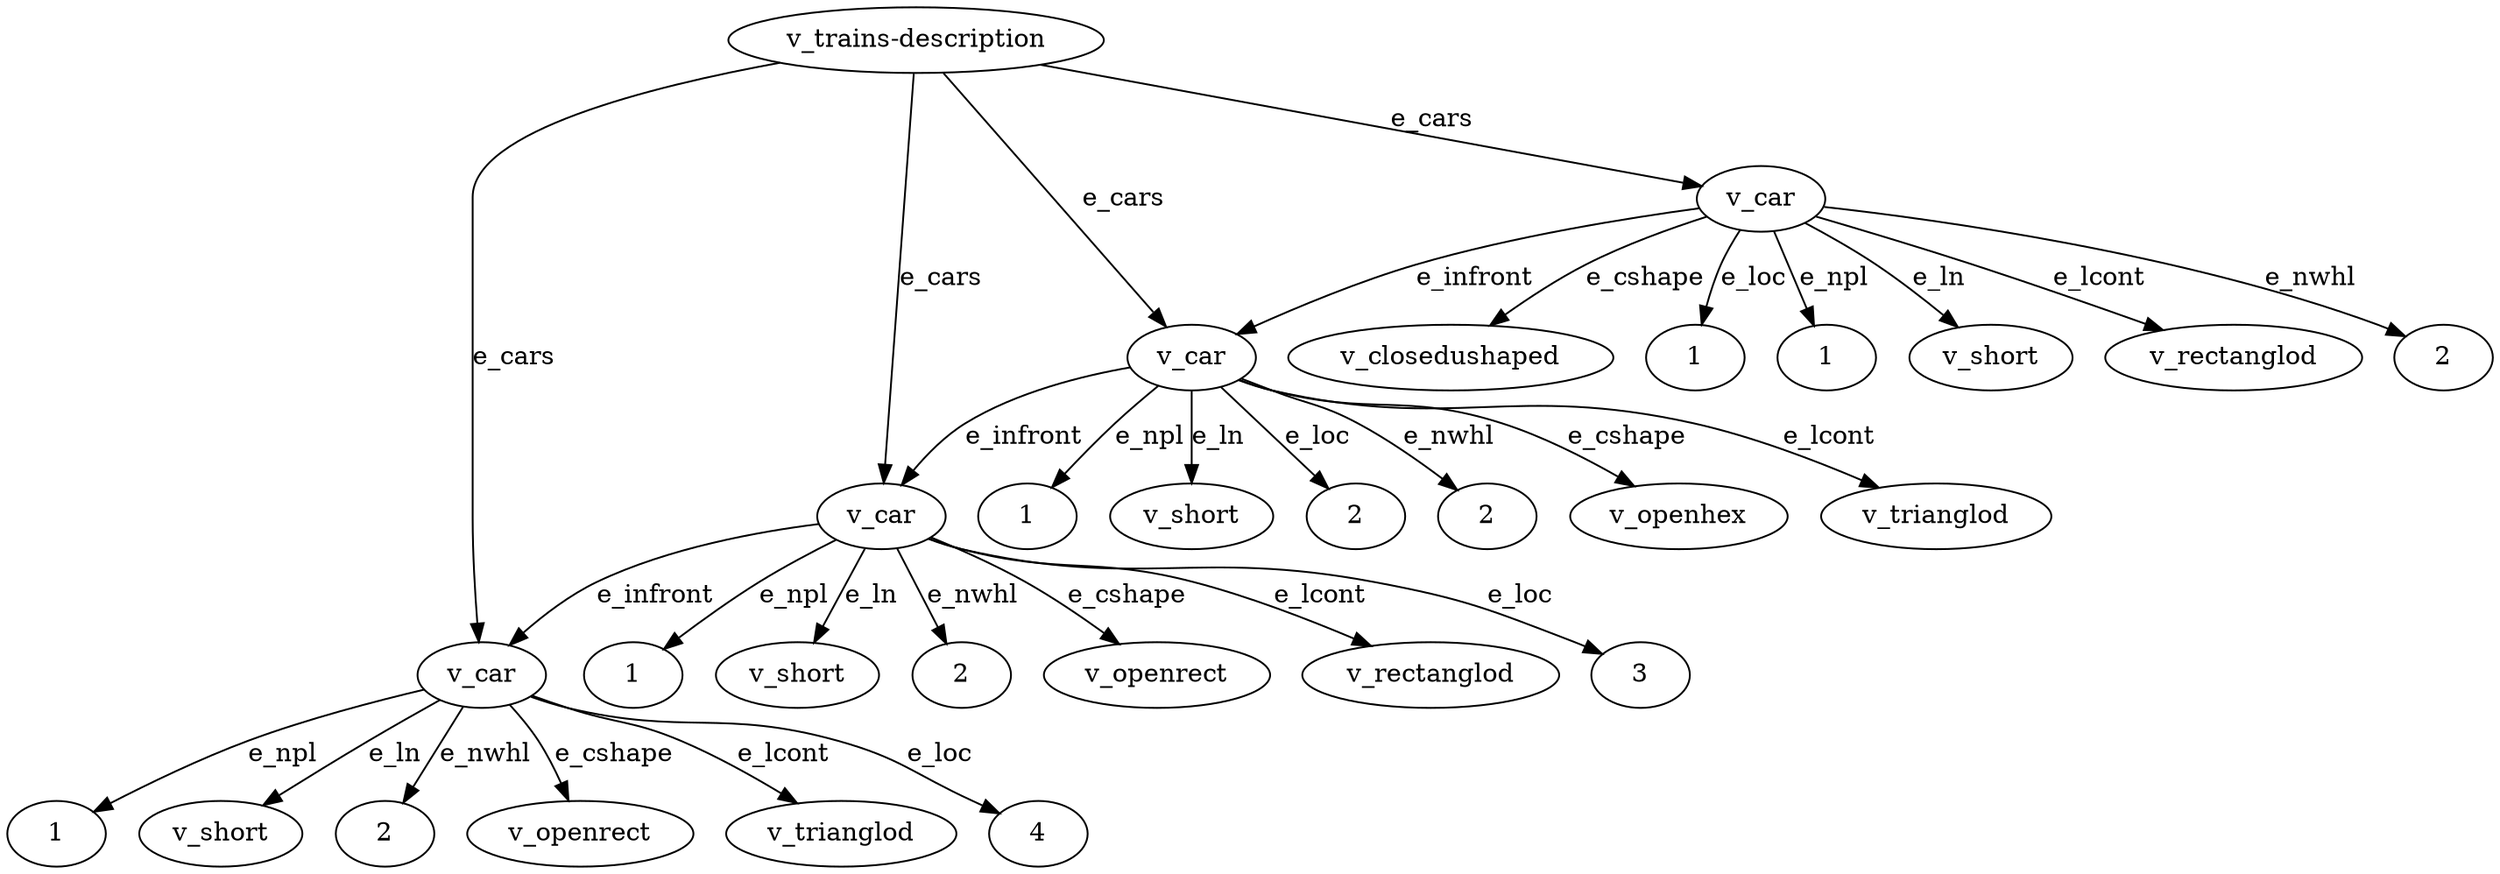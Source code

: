 digraph "train-b-problem-10" {
  v0 [label="v_trains-description"];
  v1 [label="v_car"];
  v2 [label="v_car"];
  v3 [label="v_car"];
  v4 [label="v_car"];
  v5 [label="v_closedushaped"];
  v6 [label="1"];
  v7 [label="1"];
  v8 [label="1"];
  v9 [label="1"];
  v10 [label="1"];
  v11 [label="v_short"];
  v12 [label="v_short"];
  v13 [label="v_short"];
  v14 [label="v_short"];
  v15 [label="v_rectanglod"];
  v16 [label="2"];
  v17 [label="2"];
  v18 [label="2"];
  v19 [label="2"];
  v20 [label="2"];
  v21 [label="v_openhex"];
  v22 [label="v_trianglod"];
  v23 [label="v_openrect"];
  v24 [label="v_openrect"];
  v25 [label="v_rectanglod"];
  v26 [label="3"];
  v27 [label="v_trianglod"];
  v28 [label="4"];
  v0 -> v1 [label="e_cars"];
  v0 -> v2 [label="e_cars"];
  v0 -> v3 [label="e_cars"];
  v0 -> v4 [label="e_cars"];
  v1 -> v2 [label="e_infront"];
  v1 -> v5 [label="e_cshape"];
  v1 -> v6 [label="e_loc"];
  v1 -> v7 [label="e_npl"];
  v1 -> v11 [label="e_ln"];
  v1 -> v15 [label="e_lcont"];
  v1 -> v16 [label="e_nwhl"];
  v2 -> v3 [label="e_infront"];
  v2 -> v8 [label="e_npl"];
  v2 -> v12 [label="e_ln"];
  v2 -> v17 [label="e_loc"];
  v2 -> v18 [label="e_nwhl"];
  v2 -> v21 [label="e_cshape"];
  v2 -> v22 [label="e_lcont"];
  v3 -> v4 [label="e_infront"];
  v3 -> v9 [label="e_npl"];
  v3 -> v13 [label="e_ln"];
  v3 -> v19 [label="e_nwhl"];
  v3 -> v23 [label="e_cshape"];
  v3 -> v25 [label="e_lcont"];
  v3 -> v26 [label="e_loc"];
  v4 -> v10 [label="e_npl"];
  v4 -> v14 [label="e_ln"];
  v4 -> v20 [label="e_nwhl"];
  v4 -> v24 [label="e_cshape"];
  v4 -> v27 [label="e_lcont"];
  v4 -> v28 [label="e_loc"];
}
digraph "train-b-problem-104" {
  v0 [label="v_trains-description"];
  v1 [label="v_car"];
  v2 [label="v_car"];
  v3 [label="v_car"];
  v4 [label="v_car"];
  v5 [label="v_closedrect"];
  v6 [label="1"];
  v7 [label="1"];
  v8 [label="1"];
  v9 [label="v_short"];
  v10 [label="v_short"];
  v11 [label="v_trianglod"];
  v12 [label="2"];
  v13 [label="2"];
  v14 [label="2"];
  v15 [label="2"];
  v16 [label="2"];
  v17 [label="2"];
  v18 [label="v_jaggedtop"];
  v19 [label="v_long"];
  v20 [label="v_long"];
  v21 [label="v_rectanglod"];
  v22 [label="v_openrect"];
  v23 [label="3"];
  v24 [label="3"];
  v25 [label="v_rectanglod"];
  v26 [label="v_ushaped"];
  v27 [label="v_trianglod"];
  v28 [label="4"];
  v0 -> v1 [label="e_cars"];
  v0 -> v2 [label="e_cars"];
  v0 -> v3 [label="e_cars"];
  v0 -> v4 [label="e_cars"];
  v1 -> v2 [label="e_infront"];
  v1 -> v5 [label="e_cshape"];
  v1 -> v6 [label="e_loc"];
  v1 -> v7 [label="e_npl"];
  v1 -> v9 [label="e_ln"];
  v1 -> v11 [label="e_lcont"];
  v1 -> v12 [label="e_nwhl"];
  v2 -> v3 [label="e_infront"];
  v2 -> v13 [label="e_loc"];
  v2 -> v14 [label="e_nwhl"];
  v2 -> v15 [label="e_npl"];
  v2 -> v18 [label="e_cshape"];
  v2 -> v19 [label="e_ln"];
  v2 -> v21 [label="e_lcont"];
  v3 -> v4 [label="e_infront"];
  v3 -> v16 [label="e_nwhl"];
  v3 -> v20 [label="e_ln"];
  v3 -> v22 [label="e_cshape"];
  v3 -> v23 [label="e_loc"];
  v3 -> v24 [label="e_npl"];
  v3 -> v25 [label="e_lcont"];
  v4 -> v8 [label="e_npl"];
  v4 -> v10 [label="e_ln"];
  v4 -> v17 [label="e_nwhl"];
  v4 -> v26 [label="e_cshape"];
  v4 -> v27 [label="e_lcont"];
  v4 -> v28 [label="e_loc"];
}
digraph "train-b-problem-106" {
  v0 [label="v_trains-description"];
  v1 [label="v_car"];
  v2 [label="v_car"];
  v3 [label="v_car"];
  v4 [label="v_closedrect"];
  v5 [label="v_closedrect"];
  v6 [label="1"];
  v7 [label="1"];
  v8 [label="1"];
  v9 [label="1"];
  v10 [label="v_long"];
  v11 [label="v_rectanglod"];
  v12 [label="2"];
  v13 [label="2"];
  v14 [label="2"];
  v15 [label="2"];
  v16 [label="v_openhex"];
  v17 [label="v_short"];
  v18 [label="v_short"];
  v19 [label="v_trianglod"];
  v20 [label="v_trianglod"];
  v21 [label="3"];
  v0 -> v1 [label="e_cars"];
  v0 -> v2 [label="e_cars"];
  v0 -> v3 [label="e_cars"];
  v1 -> v2 [label="e_infront"];
  v1 -> v4 [label="e_cshape"];
  v1 -> v6 [label="e_loc"];
  v1 -> v7 [label="e_npl"];
  v1 -> v10 [label="e_ln"];
  v1 -> v11 [label="e_lcont"];
  v1 -> v12 [label="e_nwhl"];
  v2 -> v3 [label="e_infront"];
  v2 -> v8 [label="e_npl"];
  v2 -> v13 [label="e_loc"];
  v2 -> v14 [label="e_nwhl"];
  v2 -> v16 [label="e_cshape"];
  v2 -> v17 [label="e_ln"];
  v2 -> v19 [label="e_lcont"];
  v3 -> v5 [label="e_cshape"];
  v3 -> v9 [label="e_npl"];
  v3 -> v15 [label="e_nwhl"];
  v3 -> v18 [label="e_ln"];
  v3 -> v20 [label="e_lcont"];
  v3 -> v21 [label="e_loc"];
}
digraph "train-b-problem-115" {
  v0 [label="v_trains-description"];
  v1 [label="v_car"];
  v2 [label="v_car"];
  v3 [label="v_car"];
  v4 [label="v_car"];
  v5 [label="v_dblclosedrect"];
  v6 [label="2"];
  v7 [label="2"];
  v8 [label="2"];
  v9 [label="2"];
  v10 [label="2"];
  v11 [label="v_short"];
  v12 [label="v_short"];
  v13 [label="v_short"];
  v14 [label="v_trianglod"];
  v15 [label="1"];
  v16 [label="1"];
  v17 [label="1"];
  v18 [label="1"];
  v19 [label="v_openrect"];
  v20 [label="v_circlelod"];
  v21 [label="v_jaggedtop"];
  v22 [label="v_long"];
  v23 [label="v_rectanglod"];
  v24 [label="3"];
  v25 [label="3"];
  v26 [label="v_flatbucket"];
  v27 [label="v_trianglod"];
  v28 [label="4"];
  v0 -> v1 [label="e_cars"];
  v0 -> v2 [label="e_cars"];
  v0 -> v3 [label="e_cars"];
  v0 -> v4 [label="e_cars"];
  v1 -> v2 [label="e_infront"];
  v1 -> v5 [label="e_cshape"];
  v1 -> v6 [label="e_nwhl"];
  v1 -> v7 [label="e_npl"];
  v1 -> v11 [label="e_ln"];
  v1 -> v14 [label="e_lcont"];
  v1 -> v15 [label="e_loc"];
  v2 -> v3 [label="e_infront"];
  v2 -> v8 [label="e_loc"];
  v2 -> v9 [label="e_nwhl"];
  v2 -> v12 [label="e_ln"];
  v2 -> v16 [label="e_npl"];
  v2 -> v19 [label="e_cshape"];
  v2 -> v20 [label="e_lcont"];
  v3 -> v4 [label="e_infront"];
  v3 -> v17 [label="e_npl"];
  v3 -> v21 [label="e_cshape"];
  v3 -> v22 [label="e_ln"];
  v3 -> v23 [label="e_lcont"];
  v3 -> v24 [label="e_loc"];
  v3 -> v25 [label="e_nwhl"];
  v4 -> v10 [label="e_nwhl"];
  v4 -> v13 [label="e_ln"];
  v4 -> v18 [label="e_npl"];
  v4 -> v26 [label="e_cshape"];
  v4 -> v27 [label="e_lcont"];
  v4 -> v28 [label="e_loc"];
}
digraph "train-b-problem-127" {
  v0 [label="v_trains-description"];
  v1 [label="v_car"];
  v2 [label="v_car"];
  v3 [label="v_peakedhex"];
  v4 [label="1"];
  v5 [label="1"];
  v6 [label="1"];
  v7 [label="v_short"];
  v8 [label="v_short"];
  v9 [label="v_trianglod"];
  v10 [label="2"];
  v11 [label="2"];
  v12 [label="2"];
  v13 [label="v_openrect"];
  v14 [label="v_rectanglod"];
  v0 -> v1 [label="e_cars"];
  v0 -> v2 [label="e_cars"];
  v1 -> v2 [label="e_infront"];
  v1 -> v3 [label="e_cshape"];
  v1 -> v4 [label="e_loc"];
  v1 -> v5 [label="e_npl"];
  v1 -> v7 [label="e_ln"];
  v1 -> v9 [label="e_lcont"];
  v1 -> v10 [label="e_nwhl"];
  v2 -> v6 [label="e_npl"];
  v2 -> v8 [label="e_ln"];
  v2 -> v11 [label="e_loc"];
  v2 -> v12 [label="e_nwhl"];
  v2 -> v13 [label="e_cshape"];
  v2 -> v14 [label="e_lcont"];
}
digraph "train-b-problem-129" {
  v0 [label="v_trains-description"];
  v1 [label="v_car"];
  v2 [label="v_car"];
  v3 [label="v_car"];
  v4 [label="v_dblslopetop"];
  v5 [label="2"];
  v6 [label="2"];
  v7 [label="2"];
  v8 [label="2"];
  v9 [label="2"];
  v10 [label="2"];
  v11 [label="v_short"];
  v12 [label="v_short"];
  v13 [label="v_circlelod"];
  v14 [label="1"];
  v15 [label="1"];
  v16 [label="v_dblopnrect"];
  v17 [label="v_trianglod"];
  v18 [label="v_jaggedtop"];
  v19 [label="v_long"];
  v20 [label="v_utrianglod"];
  v21 [label="3"];
  v0 -> v1 [label="e_cars"];
  v0 -> v2 [label="e_cars"];
  v0 -> v3 [label="e_cars"];
  v1 -> v2 [label="e_infront"];
  v1 -> v4 [label="e_cshape"];
  v1 -> v5 [label="e_nwhl"];
  v1 -> v6 [label="e_npl"];
  v1 -> v11 [label="e_ln"];
  v1 -> v13 [label="e_lcont"];
  v1 -> v14 [label="e_loc"];
  v2 -> v3 [label="e_infront"];
  v2 -> v7 [label="e_loc"];
  v2 -> v8 [label="e_nwhl"];
  v2 -> v12 [label="e_ln"];
  v2 -> v15 [label="e_npl"];
  v2 -> v16 [label="e_cshape"];
  v2 -> v17 [label="e_lcont"];
  v3 -> v9 [label="e_nwhl"];
  v3 -> v10 [label="e_npl"];
  v3 -> v18 [label="e_cshape"];
  v3 -> v19 [label="e_ln"];
  v3 -> v20 [label="e_lcont"];
  v3 -> v21 [label="e_loc"];
}
digraph "train-b-problem-136" {
  v0 [label="v_trains-description"];
  v1 [label="v_car"];
  v2 [label="v_car"];
  v3 [label="v_car"];
  v4 [label="v_car"];
  v5 [label="v_openrect"];
  v6 [label="v_openrect"];
  v7 [label="1"];
  v8 [label="1"];
  v9 [label="1"];
  v10 [label="1"];
  v11 [label="v_short"];
  v12 [label="v_short"];
  v13 [label="v_circlelod"];
  v14 [label="2"];
  v15 [label="2"];
  v16 [label="2"];
  v17 [label="2"];
  v18 [label="2"];
  v19 [label="v_peakedhex"];
  v20 [label="v_circlelod"];
  v21 [label="v_long"];
  v22 [label="v_long"];
  v23 [label="v_rectanglod"];
  v24 [label="3"];
  v25 [label="3"];
  v26 [label="v_jaggedtop"];
  v27 [label="v_rectanglod"];
  v28 [label="4"];
  v0 -> v1 [label="e_cars"];
  v0 -> v2 [label="e_cars"];
  v0 -> v3 [label="e_cars"];
  v0 -> v4 [label="e_cars"];
  v1 -> v2 [label="e_infront"];
  v1 -> v5 [label="e_cshape"];
  v1 -> v7 [label="e_loc"];
  v1 -> v8 [label="e_npl"];
  v1 -> v11 [label="e_ln"];
  v1 -> v13 [label="e_lcont"];
  v1 -> v14 [label="e_nwhl"];
  v2 -> v3 [label="e_infront"];
  v2 -> v9 [label="e_npl"];
  v2 -> v12 [label="e_ln"];
  v2 -> v15 [label="e_loc"];
  v2 -> v16 [label="e_nwhl"];
  v2 -> v19 [label="e_cshape"];
  v2 -> v20 [label="e_lcont"];
  v3 -> v4 [label="e_infront"];
  v3 -> v6 [label="e_cshape"];
  v3 -> v17 [label="e_nwhl"];
  v3 -> v18 [label="e_npl"];
  v3 -> v21 [label="e_ln"];
  v3 -> v23 [label="e_lcont"];
  v3 -> v24 [label="e_loc"];
  v4 -> v10 [label="e_npl"];
  v4 -> v22 [label="e_ln"];
  v4 -> v25 [label="e_nwhl"];
  v4 -> v26 [label="e_cshape"];
  v4 -> v27 [label="e_lcont"];
  v4 -> v28 [label="e_loc"];
}
digraph "train-b-problem-139" {
  v0 [label="v_trains-description"];
  v1 [label="v_car"];
  v2 [label="v_car"];
  v3 [label="v_car"];
  v4 [label="v_car"];
  v5 [label="v_openrect"];
  v6 [label="v_openrect"];
  v7 [label="1"];
  v8 [label="1"];
  v9 [label="1"];
  v10 [label="1"];
  v11 [label="1"];
  v12 [label="v_short"];
  v13 [label="v_short"];
  v14 [label="v_short"];
  v15 [label="v_short"];
  v16 [label="v_circlelod"];
  v17 [label="2"];
  v18 [label="2"];
  v19 [label="2"];
  v20 [label="2"];
  v21 [label="2"];
  v22 [label="v_circlelod"];
  v23 [label="v_dblclosedrect"];
  v24 [label="v_trianglod"];
  v25 [label="3"];
  v26 [label="v_closedrect"];
  v27 [label="v_trianglod"];
  v28 [label="4"];
  v0 -> v1 [label="e_cars"];
  v0 -> v2 [label="e_cars"];
  v0 -> v3 [label="e_cars"];
  v0 -> v4 [label="e_cars"];
  v1 -> v2 [label="e_infront"];
  v1 -> v5 [label="e_cshape"];
  v1 -> v7 [label="e_loc"];
  v1 -> v8 [label="e_npl"];
  v1 -> v12 [label="e_ln"];
  v1 -> v16 [label="e_lcont"];
  v1 -> v17 [label="e_nwhl"];
  v2 -> v3 [label="e_infront"];
  v2 -> v6 [label="e_cshape"];
  v2 -> v9 [label="e_npl"];
  v2 -> v13 [label="e_ln"];
  v2 -> v18 [label="e_loc"];
  v2 -> v19 [label="e_nwhl"];
  v2 -> v22 [label="e_lcont"];
  v3 -> v4 [label="e_infront"];
  v3 -> v10 [label="e_npl"];
  v3 -> v14 [label="e_ln"];
  v3 -> v20 [label="e_nwhl"];
  v3 -> v23 [label="e_cshape"];
  v3 -> v24 [label="e_lcont"];
  v3 -> v25 [label="e_loc"];
  v4 -> v11 [label="e_npl"];
  v4 -> v15 [label="e_ln"];
  v4 -> v21 [label="e_nwhl"];
  v4 -> v26 [label="e_cshape"];
  v4 -> v27 [label="e_lcont"];
  v4 -> v28 [label="e_loc"];
}
digraph "train-b-problem-160" {
  v0 [label="v_trains-description"];
  v1 [label="v_car"];
  v2 [label="v_car"];
  v3 [label="v_hexagon"];
  v4 [label="1"];
  v5 [label="1"];
  v6 [label="1"];
  v7 [label="v_short"];
  v8 [label="v_short"];
  v9 [label="v_trianglod"];
  v10 [label="2"];
  v11 [label="2"];
  v12 [label="2"];
  v13 [label="v_ushaped"];
  v14 [label="v_circlelod"];
  v0 -> v1 [label="e_cars"];
  v0 -> v2 [label="e_cars"];
  v1 -> v2 [label="e_infront"];
  v1 -> v3 [label="e_cshape"];
  v1 -> v4 [label="e_loc"];
  v1 -> v5 [label="e_npl"];
  v1 -> v7 [label="e_ln"];
  v1 -> v9 [label="e_lcont"];
  v1 -> v10 [label="e_nwhl"];
  v2 -> v6 [label="e_npl"];
  v2 -> v8 [label="e_ln"];
  v2 -> v11 [label="e_loc"];
  v2 -> v12 [label="e_nwhl"];
  v2 -> v13 [label="e_cshape"];
  v2 -> v14 [label="e_lcont"];
}
digraph "train-b-problem-166" {
  v0 [label="v_trains-description"];
  v1 [label="v_car"];
  v2 [label="v_car"];
  v3 [label="v_car"];
  v4 [label="v_car"];
  v5 [label="v_ellipse"];
  v6 [label="1"];
  v7 [label="1"];
  v8 [label="1"];
  v9 [label="1"];
  v10 [label="1"];
  v11 [label="v_short"];
  v12 [label="v_short"];
  v13 [label="v_short"];
  v14 [label="v_circlelod"];
  v15 [label="2"];
  v16 [label="2"];
  v17 [label="2"];
  v18 [label="2"];
  v19 [label="2"];
  v20 [label="v_openrect"];
  v21 [label="v_long"];
  v22 [label="v_utrianglod"];
  v23 [label="v_hexagon"];
  v24 [label="v_circlelod"];
  v25 [label="3"];
  v26 [label="v_flatbucket"];
  v27 [label="v_trianglod"];
  v28 [label="4"];
  v0 -> v1 [label="e_cars"];
  v0 -> v2 [label="e_cars"];
  v0 -> v3 [label="e_cars"];
  v0 -> v4 [label="e_cars"];
  v1 -> v2 [label="e_infront"];
  v1 -> v5 [label="e_cshape"];
  v1 -> v6 [label="e_loc"];
  v1 -> v7 [label="e_npl"];
  v1 -> v11 [label="e_ln"];
  v1 -> v14 [label="e_lcont"];
  v1 -> v15 [label="e_nwhl"];
  v2 -> v3 [label="e_infront"];
  v2 -> v8 [label="e_npl"];
  v2 -> v16 [label="e_loc"];
  v2 -> v17 [label="e_nwhl"];
  v2 -> v20 [label="e_cshape"];
  v2 -> v21 [label="e_ln"];
  v2 -> v22 [label="e_lcont"];
  v3 -> v4 [label="e_infront"];
  v3 -> v9 [label="e_npl"];
  v3 -> v12 [label="e_ln"];
  v3 -> v18 [label="e_nwhl"];
  v3 -> v23 [label="e_cshape"];
  v3 -> v24 [label="e_lcont"];
  v3 -> v25 [label="e_loc"];
  v4 -> v10 [label="e_npl"];
  v4 -> v13 [label="e_ln"];
  v4 -> v19 [label="e_nwhl"];
  v4 -> v26 [label="e_cshape"];
  v4 -> v27 [label="e_lcont"];
  v4 -> v28 [label="e_loc"];
}
digraph "train-b-problem-17" {
  v0 [label="v_trains-description"];
  v1 [label="v_car"];
  v2 [label="v_car"];
  v3 [label="v_car"];
  v4 [label="v_dblopnrect"];
  v5 [label="1"];
  v6 [label="1"];
  v7 [label="1"];
  v8 [label="1"];
  v9 [label="v_short"];
  v10 [label="v_short"];
  v11 [label="v_trianglod"];
  v12 [label="2"];
  v13 [label="2"];
  v14 [label="2"];
  v15 [label="v_jaggedtop"];
  v16 [label="v_long"];
  v17 [label="v_hexagonlod"];
  v18 [label="3"];
  v19 [label="3"];
  v20 [label="v_ellipse"];
  v21 [label="v_circlelod"];
  v0 -> v1 [label="e_cars"];
  v0 -> v2 [label="e_cars"];
  v0 -> v3 [label="e_cars"];
  v1 -> v2 [label="e_infront"];
  v1 -> v4 [label="e_cshape"];
  v1 -> v5 [label="e_loc"];
  v1 -> v6 [label="e_npl"];
  v1 -> v9 [label="e_ln"];
  v1 -> v11 [label="e_lcont"];
  v1 -> v12 [label="e_nwhl"];
  v2 -> v3 [label="e_infront"];
  v2 -> v7 [label="e_npl"];
  v2 -> v13 [label="e_loc"];
  v2 -> v15 [label="e_cshape"];
  v2 -> v16 [label="e_ln"];
  v2 -> v17 [label="e_lcont"];
  v2 -> v18 [label="e_nwhl"];
  v3 -> v8 [label="e_npl"];
  v3 -> v10 [label="e_ln"];
  v3 -> v14 [label="e_nwhl"];
  v3 -> v19 [label="e_loc"];
  v3 -> v20 [label="e_cshape"];
  v3 -> v21 [label="e_lcont"];
}
digraph "train-b-problem-171" {
  v0 [label="v_trains-description"];
  v1 [label="v_car"];
  v2 [label="v_car"];
  v3 [label="v_car"];
  v4 [label="v_car"];
  v5 [label="v_openhex"];
  v6 [label="v_openhex"];
  v7 [label="1"];
  v8 [label="1"];
  v9 [label="1"];
  v10 [label="1"];
  v11 [label="1"];
  v12 [label="v_short"];
  v13 [label="v_short"];
  v14 [label="v_short"];
  v15 [label="v_short"];
  v16 [label="v_circlelod"];
  v17 [label="2"];
  v18 [label="2"];
  v19 [label="2"];
  v20 [label="2"];
  v21 [label="2"];
  v22 [label="v_openrect"];
  v23 [label="v_trianglod"];
  v24 [label="v_flatbucket"];
  v25 [label="v_rectanglod"];
  v26 [label="3"];
  v27 [label="v_rectanglod"];
  v28 [label="4"];
  v0 -> v1 [label="e_cars"];
  v0 -> v2 [label="e_cars"];
  v0 -> v3 [label="e_cars"];
  v0 -> v4 [label="e_cars"];
  v1 -> v2 [label="e_infront"];
  v1 -> v5 [label="e_cshape"];
  v1 -> v7 [label="e_loc"];
  v1 -> v8 [label="e_npl"];
  v1 -> v12 [label="e_ln"];
  v1 -> v16 [label="e_lcont"];
  v1 -> v17 [label="e_nwhl"];
  v2 -> v3 [label="e_infront"];
  v2 -> v9 [label="e_npl"];
  v2 -> v13 [label="e_ln"];
  v2 -> v18 [label="e_loc"];
  v2 -> v19 [label="e_nwhl"];
  v2 -> v22 [label="e_cshape"];
  v2 -> v23 [label="e_lcont"];
  v3 -> v4 [label="e_infront"];
  v3 -> v10 [label="e_npl"];
  v3 -> v14 [label="e_ln"];
  v3 -> v20 [label="e_nwhl"];
  v3 -> v24 [label="e_cshape"];
  v3 -> v25 [label="e_lcont"];
  v3 -> v26 [label="e_loc"];
  v4 -> v6 [label="e_cshape"];
  v4 -> v11 [label="e_npl"];
  v4 -> v15 [label="e_ln"];
  v4 -> v21 [label="e_nwhl"];
  v4 -> v27 [label="e_lcont"];
  v4 -> v28 [label="e_loc"];
}
digraph "train-b-problem-172" {
  v0 [label="v_trains-description"];
  v1 [label="v_car"];
  v2 [label="v_car"];
  v3 [label="v_car"];
  v4 [label="v_openrect"];
  v5 [label="3"];
  v6 [label="3"];
  v7 [label="3"];
  v8 [label="3"];
  v9 [label="3"];
  v10 [label="v_long"];
  v11 [label="v_long"];
  v12 [label="v_rectanglod"];
  v13 [label="1"];
  v14 [label="1"];
  v15 [label="v_closedrect"];
  v16 [label="v_closedrect"];
  v17 [label="v_rectanglod"];
  v18 [label="2"];
  v19 [label="2"];
  v20 [label="v_short"];
  v21 [label="v_rectanglod"];
  v0 -> v1 [label="e_cars"];
  v0 -> v2 [label="e_cars"];
  v0 -> v3 [label="e_cars"];
  v1 -> v2 [label="e_infront"];
  v1 -> v4 [label="e_cshape"];
  v1 -> v5 [label="e_nwhl"];
  v1 -> v6 [label="e_npl"];
  v1 -> v10 [label="e_ln"];
  v1 -> v12 [label="e_lcont"];
  v1 -> v13 [label="e_loc"];
  v2 -> v3 [label="e_infront"];
  v2 -> v7 [label="e_nwhl"];
  v2 -> v8 [label="e_npl"];
  v2 -> v11 [label="e_ln"];
  v2 -> v15 [label="e_cshape"];
  v2 -> v17 [label="e_lcont"];
  v2 -> v18 [label="e_loc"];
  v3 -> v9 [label="e_loc"];
  v3 -> v14 [label="e_npl"];
  v3 -> v16 [label="e_cshape"];
  v3 -> v19 [label="e_nwhl"];
  v3 -> v20 [label="e_ln"];
  v3 -> v21 [label="e_lcont"];
}
digraph "train-b-problem-175" {
  v0 [label="v_trains-description"];
  v1 [label="v_car"];
  v2 [label="v_car"];
  v3 [label="v_car"];
  v4 [label="v_car"];
  v5 [label="v_openrect"];
  v6 [label="v_openrect"];
  v7 [label="3"];
  v8 [label="3"];
  v9 [label="3"];
  v10 [label="3"];
  v11 [label="3"];
  v12 [label="v_long"];
  v13 [label="v_long"];
  v14 [label="v_rectanglod"];
  v15 [label="1"];
  v16 [label="1"];
  v17 [label="1"];
  v18 [label="v_ellipse"];
  v19 [label="v_short"];
  v20 [label="v_short"];
  v21 [label="v_trianglod"];
  v22 [label="2"];
  v23 [label="2"];
  v24 [label="2"];
  v25 [label="v_diamondlod"];
  v26 [label="v_jaggedtop"];
  v27 [label="v_rectanglod"];
  v28 [label="4"];
  v0 -> v1 [label="e_cars"];
  v0 -> v2 [label="e_cars"];
  v0 -> v3 [label="e_cars"];
  v0 -> v4 [label="e_cars"];
  v1 -> v2 [label="e_infront"];
  v1 -> v5 [label="e_cshape"];
  v1 -> v7 [label="e_nwhl"];
  v1 -> v8 [label="e_npl"];
  v1 -> v12 [label="e_ln"];
  v1 -> v14 [label="e_lcont"];
  v1 -> v15 [label="e_loc"];
  v2 -> v3 [label="e_infront"];
  v2 -> v16 [label="e_npl"];
  v2 -> v18 [label="e_cshape"];
  v2 -> v19 [label="e_ln"];
  v2 -> v21 [label="e_lcont"];
  v2 -> v22 [label="e_loc"];
  v2 -> v23 [label="e_nwhl"];
  v3 -> v4 [label="e_infront"];
  v3 -> v6 [label="e_cshape"];
  v3 -> v9 [label="e_loc"];
  v3 -> v17 [label="e_npl"];
  v3 -> v20 [label="e_ln"];
  v3 -> v24 [label="e_nwhl"];
  v3 -> v25 [label="e_lcont"];
  v4 -> v10 [label="e_nwhl"];
  v4 -> v11 [label="e_npl"];
  v4 -> v13 [label="e_ln"];
  v4 -> v26 [label="e_cshape"];
  v4 -> v27 [label="e_lcont"];
  v4 -> v28 [label="e_loc"];
}
digraph "train-b-problem-183" {
  v0 [label="v_trains-description"];
  v1 [label="v_car"];
  v2 [label="v_car"];
  v3 [label="v_car"];
  v4 [label="v_openrect"];
  v5 [label="1"];
  v6 [label="1"];
  v7 [label="1"];
  v8 [label="1"];
  v9 [label="v_short"];
  v10 [label="v_short"];
  v11 [label="v_rectanglod"];
  v12 [label="2"];
  v13 [label="2"];
  v14 [label="2"];
  v15 [label="2"];
  v16 [label="v_closedrect"];
  v17 [label="v_long"];
  v18 [label="v_rectanglod"];
  v19 [label="v_slopetop"];
  v20 [label="v_trianglod"];
  v21 [label="3"];
  v0 -> v1 [label="e_cars"];
  v0 -> v2 [label="e_cars"];
  v0 -> v3 [label="e_cars"];
  v1 -> v2 [label="e_infront"];
  v1 -> v4 [label="e_cshape"];
  v1 -> v5 [label="e_loc"];
  v1 -> v6 [label="e_npl"];
  v1 -> v9 [label="e_ln"];
  v1 -> v11 [label="e_lcont"];
  v1 -> v12 [label="e_nwhl"];
  v2 -> v3 [label="e_infront"];
  v2 -> v7 [label="e_npl"];
  v2 -> v13 [label="e_loc"];
  v2 -> v14 [label="e_nwhl"];
  v2 -> v16 [label="e_cshape"];
  v2 -> v17 [label="e_ln"];
  v2 -> v18 [label="e_lcont"];
  v3 -> v8 [label="e_npl"];
  v3 -> v10 [label="e_ln"];
  v3 -> v15 [label="e_nwhl"];
  v3 -> v19 [label="e_cshape"];
  v3 -> v20 [label="e_lcont"];
  v3 -> v21 [label="e_loc"];
}
digraph "train-b-problem-196" {
  v0 [label="v_trains-description"];
  v1 [label="v_car"];
  v2 [label="v_car"];
  v3 [label="v_car"];
  v4 [label="v_closedushaped"];
  v5 [label="1"];
  v6 [label="1"];
  v7 [label="1"];
  v8 [label="1"];
  v9 [label="v_short"];
  v10 [label="v_short"];
  v11 [label="v_short"];
  v12 [label="v_trianglod"];
  v13 [label="2"];
  v14 [label="2"];
  v15 [label="2"];
  v16 [label="2"];
  v17 [label="v_ellipse"];
  v18 [label="v_circlelod"];
  v19 [label="v_openhex"];
  v20 [label="v_circlelod"];
  v21 [label="3"];
  v0 -> v1 [label="e_cars"];
  v0 -> v2 [label="e_cars"];
  v0 -> v3 [label="e_cars"];
  v1 -> v2 [label="e_infront"];
  v1 -> v4 [label="e_cshape"];
  v1 -> v5 [label="e_loc"];
  v1 -> v6 [label="e_npl"];
  v1 -> v9 [label="e_ln"];
  v1 -> v12 [label="e_lcont"];
  v1 -> v13 [label="e_nwhl"];
  v2 -> v3 [label="e_infront"];
  v2 -> v7 [label="e_npl"];
  v2 -> v10 [label="e_ln"];
  v2 -> v14 [label="e_loc"];
  v2 -> v15 [label="e_nwhl"];
  v2 -> v17 [label="e_cshape"];
  v2 -> v18 [label="e_lcont"];
  v3 -> v8 [label="e_npl"];
  v3 -> v11 [label="e_ln"];
  v3 -> v16 [label="e_nwhl"];
  v3 -> v19 [label="e_cshape"];
  v3 -> v20 [label="e_lcont"];
  v3 -> v21 [label="e_loc"];
}
digraph "train-b-problem-210" {
  v0 [label="v_trains-description"];
  v1 [label="v_car"];
  v2 [label="v_car"];
  v3 [label="v_car"];
  v4 [label="v_car"];
  v5 [label="v_openhex"];
  v6 [label="2"];
  v7 [label="2"];
  v8 [label="2"];
  v9 [label="2"];
  v10 [label="v_short"];
  v11 [label="v_short"];
  v12 [label="v_circlelod"];
  v13 [label="1"];
  v14 [label="1"];
  v15 [label="1"];
  v16 [label="1"];
  v17 [label="v_slopeushaped"];
  v18 [label="v_circlelod"];
  v19 [label="v_closedrect"];
  v20 [label="v_long"];
  v21 [label="v_long"];
  v22 [label="v_hexagonlod"];
  v23 [label="3"];
  v24 [label="3"];
  v25 [label="3"];
  v26 [label="v_jaggedtop"];
  v27 [label="v_rectanglod"];
  v28 [label="4"];
  v0 -> v1 [label="e_cars"];
  v0 -> v2 [label="e_cars"];
  v0 -> v3 [label="e_cars"];
  v0 -> v4 [label="e_cars"];
  v1 -> v2 [label="e_infront"];
  v1 -> v5 [label="e_cshape"];
  v1 -> v6 [label="e_nwhl"];
  v1 -> v7 [label="e_npl"];
  v1 -> v10 [label="e_ln"];
  v1 -> v12 [label="e_lcont"];
  v1 -> v13 [label="e_loc"];
  v2 -> v3 [label="e_infront"];
  v2 -> v8 [label="e_loc"];
  v2 -> v9 [label="e_nwhl"];
  v2 -> v11 [label="e_ln"];
  v2 -> v14 [label="e_npl"];
  v2 -> v17 [label="e_cshape"];
  v2 -> v18 [label="e_lcont"];
  v3 -> v4 [label="e_infront"];
  v3 -> v15 [label="e_npl"];
  v3 -> v19 [label="e_cshape"];
  v3 -> v20 [label="e_ln"];
  v3 -> v22 [label="e_lcont"];
  v3 -> v23 [label="e_loc"];
  v3 -> v24 [label="e_nwhl"];
  v4 -> v16 [label="e_npl"];
  v4 -> v21 [label="e_ln"];
  v4 -> v25 [label="e_nwhl"];
  v4 -> v26 [label="e_cshape"];
  v4 -> v27 [label="e_lcont"];
  v4 -> v28 [label="e_loc"];
}
digraph "train-b-problem-218" {
  v0 [label="v_trains-description"];
  v1 [label="v_car"];
  v2 [label="v_car"];
  v3 [label="v_car"];
  v4 [label="v_car"];
  v5 [label="v_slopetop"];
  v6 [label="1"];
  v7 [label="1"];
  v8 [label="1"];
  v9 [label="1"];
  v10 [label="v_short"];
  v11 [label="v_short"];
  v12 [label="v_short"];
  v13 [label="v_circlelod"];
  v14 [label="2"];
  v15 [label="2"];
  v16 [label="2"];
  v17 [label="2"];
  v18 [label="2"];
  v19 [label="v_closedrect"];
  v20 [label="v_long"];
  v21 [label="v_rectanglod"];
  v22 [label="3"];
  v23 [label="3"];
  v24 [label="v_openrect"];
  v25 [label="v_circlelod"];
  v26 [label="v_openhex"];
  v27 [label="v_rectanglod"];
  v28 [label="4"];
  v0 -> v1 [label="e_cars"];
  v0 -> v2 [label="e_cars"];
  v0 -> v3 [label="e_cars"];
  v0 -> v4 [label="e_cars"];
  v1 -> v2 [label="e_infront"];
  v1 -> v5 [label="e_cshape"];
  v1 -> v6 [label="e_loc"];
  v1 -> v7 [label="e_npl"];
  v1 -> v10 [label="e_ln"];
  v1 -> v13 [label="e_lcont"];
  v1 -> v14 [label="e_nwhl"];
  v2 -> v3 [label="e_infront"];
  v2 -> v15 [label="e_loc"];
  v2 -> v16 [label="e_npl"];
  v2 -> v19 [label="e_cshape"];
  v2 -> v20 [label="e_ln"];
  v2 -> v21 [label="e_lcont"];
  v2 -> v22 [label="e_nwhl"];
  v3 -> v4 [label="e_infront"];
  v3 -> v8 [label="e_npl"];
  v3 -> v11 [label="e_ln"];
  v3 -> v17 [label="e_nwhl"];
  v3 -> v23 [label="e_loc"];
  v3 -> v24 [label="e_cshape"];
  v3 -> v25 [label="e_lcont"];
  v4 -> v9 [label="e_npl"];
  v4 -> v12 [label="e_ln"];
  v4 -> v18 [label="e_nwhl"];
  v4 -> v26 [label="e_cshape"];
  v4 -> v27 [label="e_lcont"];
  v4 -> v28 [label="e_loc"];
}
digraph "train-b-problem-227" {
  v0 [label="v_trains-description"];
  v1 [label="v_car"];
  v2 [label="v_car"];
  v3 [label="v_car"];
  v4 [label="v_car"];
  v5 [label="v_closedrect"];
  v6 [label="v_closedrect"];
  v7 [label="1"];
  v8 [label="1"];
  v9 [label="1"];
  v10 [label="1"];
  v11 [label="v_long"];
  v12 [label="v_long"];
  v13 [label="v_circlelod"];
  v14 [label="3"];
  v15 [label="3"];
  v16 [label="0"];
  v17 [label="2"];
  v18 [label="2"];
  v19 [label="2"];
  v20 [label="2"];
  v21 [label="v_hexagon"];
  v22 [label="v_short"];
  v23 [label="v_short"];
  v24 [label="v_circlelod"];
  v25 [label="v_dblopnrect"];
  v26 [label="v_rectanglod"];
  v27 [label="4"];
  v0 -> v1 [label="e_cars"];
  v0 -> v2 [label="e_cars"];
  v0 -> v3 [label="e_cars"];
  v0 -> v4 [label="e_cars"];
  v1 -> v2 [label="e_infront"];
  v1 -> v5 [label="e_cshape"];
  v1 -> v7 [label="e_loc"];
  v1 -> v8 [label="e_npl"];
  v1 -> v11 [label="e_ln"];
  v1 -> v13 [label="e_lcont"];
  v1 -> v14 [label="e_nwhl"];
  v2 -> v3 [label="e_infront"];
  v2 -> v6 [label="e_cshape"];
  v2 -> v12 [label="e_ln"];
  v2 -> v16 [label="e_npl"];
  v2 -> v17 [label="e_loc"];
  v2 -> v18 [label="e_nwhl"];
  v3 -> v4 [label="e_infront"];
  v3 -> v9 [label="e_npl"];
  v3 -> v15 [label="e_loc"];
  v3 -> v19 [label="e_nwhl"];
  v3 -> v21 [label="e_cshape"];
  v3 -> v22 [label="e_ln"];
  v3 -> v24 [label="e_lcont"];
  v4 -> v10 [label="e_npl"];
  v4 -> v20 [label="e_nwhl"];
  v4 -> v23 [label="e_ln"];
  v4 -> v25 [label="e_cshape"];
  v4 -> v26 [label="e_lcont"];
  v4 -> v27 [label="e_loc"];
}
digraph "train-b-problem-255" {
  v0 [label="v_trains-description"];
  v1 [label="v_car"];
  v2 [label="v_car"];
  v3 [label="v_car"];
  v4 [label="v_ushaped"];
  v5 [label="1"];
  v6 [label="1"];
  v7 [label="1"];
  v8 [label="v_short"];
  v9 [label="v_short"];
  v10 [label="v_short"];
  v11 [label="v_trianglod"];
  v12 [label="2"];
  v13 [label="2"];
  v14 [label="2"];
  v15 [label="2"];
  v16 [label="2"];
  v17 [label="v_openrect"];
  v18 [label="v_trianglod"];
  v19 [label="v_hexagon"];
  v20 [label="v_circlelod"];
  v21 [label="3"];
  v0 -> v1 [label="e_cars"];
  v0 -> v2 [label="e_cars"];
  v0 -> v3 [label="e_cars"];
  v1 -> v2 [label="e_infront"];
  v1 -> v4 [label="e_cshape"];
  v1 -> v5 [label="e_loc"];
  v1 -> v6 [label="e_npl"];
  v1 -> v8 [label="e_ln"];
  v1 -> v11 [label="e_lcont"];
  v1 -> v12 [label="e_nwhl"];
  v2 -> v3 [label="e_infront"];
  v2 -> v9 [label="e_ln"];
  v2 -> v13 [label="e_loc"];
  v2 -> v14 [label="e_nwhl"];
  v2 -> v15 [label="e_npl"];
  v2 -> v17 [label="e_cshape"];
  v2 -> v18 [label="e_lcont"];
  v3 -> v7 [label="e_npl"];
  v3 -> v10 [label="e_ln"];
  v3 -> v16 [label="e_nwhl"];
  v3 -> v19 [label="e_cshape"];
  v3 -> v20 [label="e_lcont"];
  v3 -> v21 [label="e_loc"];
}
digraph "train-b-problem-257" {
  v0 [label="v_trains-description"];
  v1 [label="v_car"];
  v2 [label="v_car"];
  v3 [label="v_car"];
  v4 [label="v_car"];
  v5 [label="v_dblslopetop"];
  v6 [label="1"];
  v7 [label="1"];
  v8 [label="1"];
  v9 [label="1"];
  v10 [label="1"];
  v11 [label="v_short"];
  v12 [label="v_short"];
  v13 [label="v_short"];
  v14 [label="v_short"];
  v15 [label="v_circlelod"];
  v16 [label="2"];
  v17 [label="2"];
  v18 [label="2"];
  v19 [label="2"];
  v20 [label="2"];
  v21 [label="v_openrect"];
  v22 [label="v_trianglod"];
  v23 [label="v_dblopnrect"];
  v24 [label="v_rectanglod"];
  v25 [label="3"];
  v26 [label="v_ushaped"];
  v27 [label="v_trianglod"];
  v28 [label="4"];
  v0 -> v1 [label="e_cars"];
  v0 -> v2 [label="e_cars"];
  v0 -> v3 [label="e_cars"];
  v0 -> v4 [label="e_cars"];
  v1 -> v2 [label="e_infront"];
  v1 -> v5 [label="e_cshape"];
  v1 -> v6 [label="e_loc"];
  v1 -> v7 [label="e_npl"];
  v1 -> v11 [label="e_ln"];
  v1 -> v15 [label="e_lcont"];
  v1 -> v16 [label="e_nwhl"];
  v2 -> v3 [label="e_infront"];
  v2 -> v8 [label="e_npl"];
  v2 -> v12 [label="e_ln"];
  v2 -> v17 [label="e_loc"];
  v2 -> v18 [label="e_nwhl"];
  v2 -> v21 [label="e_cshape"];
  v2 -> v22 [label="e_lcont"];
  v3 -> v4 [label="e_infront"];
  v3 -> v9 [label="e_npl"];
  v3 -> v13 [label="e_ln"];
  v3 -> v19 [label="e_nwhl"];
  v3 -> v23 [label="e_cshape"];
  v3 -> v24 [label="e_lcont"];
  v3 -> v25 [label="e_loc"];
  v4 -> v10 [label="e_npl"];
  v4 -> v14 [label="e_ln"];
  v4 -> v20 [label="e_nwhl"];
  v4 -> v26 [label="e_cshape"];
  v4 -> v27 [label="e_lcont"];
  v4 -> v28 [label="e_loc"];
}
digraph "train-b-problem-274" {
  v0 [label="v_trains-description"];
  v1 [label="v_car"];
  v2 [label="v_car"];
  v3 [label="v_car"];
  v4 [label="v_car"];
  v5 [label="v_ushaped"];
  v6 [label="1"];
  v7 [label="1"];
  v8 [label="1"];
  v9 [label="1"];
  v10 [label="v_short"];
  v11 [label="v_short"];
  v12 [label="v_short"];
  v13 [label="v_circlelod"];
  v14 [label="2"];
  v15 [label="2"];
  v16 [label="2"];
  v17 [label="2"];
  v18 [label="2"];
  v19 [label="v_openrect"];
  v20 [label="v_openrect"];
  v21 [label="3"];
  v22 [label="3"];
  v23 [label="v_long"];
  v24 [label="v_rectanglod"];
  v25 [label="v_trianglod"];
  v26 [label="v_flatbucket"];
  v27 [label="v_circlelod"];
  v28 [label="4"];
  v0 -> v1 [label="e_cars"];
  v0 -> v2 [label="e_cars"];
  v0 -> v3 [label="e_cars"];
  v0 -> v4 [label="e_cars"];
  v1 -> v2 [label="e_infront"];
  v1 -> v5 [label="e_cshape"];
  v1 -> v6 [label="e_loc"];
  v1 -> v7 [label="e_npl"];
  v1 -> v10 [label="e_ln"];
  v1 -> v13 [label="e_lcont"];
  v1 -> v14 [label="e_nwhl"];
  v2 -> v3 [label="e_infront"];
  v2 -> v15 [label="e_loc"];
  v2 -> v16 [label="e_nwhl"];
  v2 -> v19 [label="e_cshape"];
  v2 -> v21 [label="e_npl"];
  v2 -> v23 [label="e_ln"];
  v2 -> v24 [label="e_lcont"];
  v3 -> v4 [label="e_infront"];
  v3 -> v8 [label="e_npl"];
  v3 -> v11 [label="e_ln"];
  v3 -> v17 [label="e_nwhl"];
  v3 -> v20 [label="e_cshape"];
  v3 -> v22 [label="e_loc"];
  v3 -> v25 [label="e_lcont"];
  v4 -> v9 [label="e_npl"];
  v4 -> v12 [label="e_ln"];
  v4 -> v18 [label="e_nwhl"];
  v4 -> v26 [label="e_cshape"];
  v4 -> v27 [label="e_lcont"];
  v4 -> v28 [label="e_loc"];
}
digraph "train-b-problem-286" {
  v0 [label="v_trains-description"];
  v1 [label="v_car"];
  v2 [label="v_car"];
  v3 [label="v_car"];
  v4 [label="v_ellipse"];
  v5 [label="1"];
  v6 [label="1"];
  v7 [label="1"];
  v8 [label="1"];
  v9 [label="v_short"];
  v10 [label="v_short"];
  v11 [label="v_short"];
  v12 [label="v_trianglod"];
  v13 [label="2"];
  v14 [label="2"];
  v15 [label="2"];
  v16 [label="2"];
  v17 [label="v_hexagon"];
  v18 [label="v_rectanglod"];
  v19 [label="v_openrect"];
  v20 [label="v_circlelod"];
  v21 [label="3"];
  v0 -> v1 [label="e_cars"];
  v0 -> v2 [label="e_cars"];
  v0 -> v3 [label="e_cars"];
  v1 -> v2 [label="e_infront"];
  v1 -> v4 [label="e_cshape"];
  v1 -> v5 [label="e_loc"];
  v1 -> v6 [label="e_npl"];
  v1 -> v9 [label="e_ln"];
  v1 -> v12 [label="e_lcont"];
  v1 -> v13 [label="e_nwhl"];
  v2 -> v3 [label="e_infront"];
  v2 -> v7 [label="e_npl"];
  v2 -> v10 [label="e_ln"];
  v2 -> v14 [label="e_loc"];
  v2 -> v15 [label="e_nwhl"];
  v2 -> v17 [label="e_cshape"];
  v2 -> v18 [label="e_lcont"];
  v3 -> v8 [label="e_npl"];
  v3 -> v11 [label="e_ln"];
  v3 -> v16 [label="e_nwhl"];
  v3 -> v19 [label="e_cshape"];
  v3 -> v20 [label="e_lcont"];
  v3 -> v21 [label="e_loc"];
}
digraph "train-b-problem-29" {
  v0 [label="v_trains-description"];
  v1 [label="v_car"];
  v2 [label="v_car"];
  v3 [label="v_slopeushaped"];
  v4 [label="1"];
  v5 [label="1"];
  v6 [label="1"];
  v7 [label="v_short"];
  v8 [label="v_short"];
  v9 [label="v_circlelod"];
  v10 [label="2"];
  v11 [label="2"];
  v12 [label="2"];
  v13 [label="v_openrect"];
  v14 [label="v_circlelod"];
  v0 -> v1 [label="e_cars"];
  v0 -> v2 [label="e_cars"];
  v1 -> v2 [label="e_infront"];
  v1 -> v3 [label="e_cshape"];
  v1 -> v4 [label="e_loc"];
  v1 -> v5 [label="e_npl"];
  v1 -> v7 [label="e_ln"];
  v1 -> v9 [label="e_lcont"];
  v1 -> v10 [label="e_nwhl"];
  v2 -> v6 [label="e_npl"];
  v2 -> v8 [label="e_ln"];
  v2 -> v11 [label="e_loc"];
  v2 -> v12 [label="e_nwhl"];
  v2 -> v13 [label="e_cshape"];
  v2 -> v14 [label="e_lcont"];
}
digraph "train-b-problem-290" {
  v0 [label="v_trains-description"];
  v1 [label="v_car"];
  v2 [label="v_car"];
  v3 [label="v_car"];
  v4 [label="v_car"];
  v5 [label="v_dblopnrect"];
  v6 [label="1"];
  v7 [label="1"];
  v8 [label="1"];
  v9 [label="1"];
  v10 [label="1"];
  v11 [label="v_short"];
  v12 [label="v_short"];
  v13 [label="v_short"];
  v14 [label="v_circlelod"];
  v15 [label="2"];
  v16 [label="2"];
  v17 [label="2"];
  v18 [label="2"];
  v19 [label="v_closedushaped"];
  v20 [label="v_circlelod"];
  v21 [label="v_jaggedtop"];
  v22 [label="v_long"];
  v23 [label="v_utrianglod"];
  v24 [label="3"];
  v25 [label="3"];
  v26 [label="v_openrect"];
  v27 [label="v_circlelod"];
  v28 [label="4"];
  v0 -> v1 [label="e_cars"];
  v0 -> v2 [label="e_cars"];
  v0 -> v3 [label="e_cars"];
  v0 -> v4 [label="e_cars"];
  v1 -> v2 [label="e_infront"];
  v1 -> v5 [label="e_cshape"];
  v1 -> v6 [label="e_loc"];
  v1 -> v7 [label="e_npl"];
  v1 -> v11 [label="e_ln"];
  v1 -> v14 [label="e_lcont"];
  v1 -> v15 [label="e_nwhl"];
  v2 -> v3 [label="e_infront"];
  v2 -> v8 [label="e_npl"];
  v2 -> v12 [label="e_ln"];
  v2 -> v16 [label="e_loc"];
  v2 -> v17 [label="e_nwhl"];
  v2 -> v19 [label="e_cshape"];
  v2 -> v20 [label="e_lcont"];
  v3 -> v4 [label="e_infront"];
  v3 -> v9 [label="e_npl"];
  v3 -> v21 [label="e_cshape"];
  v3 -> v22 [label="e_ln"];
  v3 -> v23 [label="e_lcont"];
  v3 -> v24 [label="e_loc"];
  v3 -> v25 [label="e_nwhl"];
  v4 -> v10 [label="e_npl"];
  v4 -> v13 [label="e_ln"];
  v4 -> v18 [label="e_nwhl"];
  v4 -> v26 [label="e_cshape"];
  v4 -> v27 [label="e_lcont"];
  v4 -> v28 [label="e_loc"];
}
digraph "train-b-problem-298" {
  v0 [label="v_trains-description"];
  v1 [label="v_car"];
  v2 [label="v_car"];
  v3 [label="v_ushaped"];
  v4 [label="1"];
  v5 [label="1"];
  v6 [label="1"];
  v7 [label="v_short"];
  v8 [label="v_short"];
  v9 [label="v_trianglod"];
  v10 [label="2"];
  v11 [label="2"];
  v12 [label="2"];
  v13 [label="v_ellipse"];
  v14 [label="v_rectanglod"];
  v0 -> v1 [label="e_cars"];
  v0 -> v2 [label="e_cars"];
  v1 -> v2 [label="e_infront"];
  v1 -> v3 [label="e_cshape"];
  v1 -> v4 [label="e_loc"];
  v1 -> v5 [label="e_npl"];
  v1 -> v7 [label="e_ln"];
  v1 -> v9 [label="e_lcont"];
  v1 -> v10 [label="e_nwhl"];
  v2 -> v6 [label="e_npl"];
  v2 -> v8 [label="e_ln"];
  v2 -> v11 [label="e_loc"];
  v2 -> v12 [label="e_nwhl"];
  v2 -> v13 [label="e_cshape"];
  v2 -> v14 [label="e_lcont"];
}
digraph "train-b-problem-304" {
  v0 [label="v_trains-description"];
  v1 [label="v_car"];
  v2 [label="v_car"];
  v3 [label="v_car"];
  v4 [label="v_car"];
  v5 [label="v_ushaped"];
  v6 [label="1"];
  v7 [label="1"];
  v8 [label="1"];
  v9 [label="1"];
  v10 [label="1"];
  v11 [label="v_short"];
  v12 [label="v_short"];
  v13 [label="v_short"];
  v14 [label="v_short"];
  v15 [label="v_circlelod"];
  v16 [label="2"];
  v17 [label="2"];
  v18 [label="2"];
  v19 [label="2"];
  v20 [label="2"];
  v21 [label="v_openrect"];
  v22 [label="v_circlelod"];
  v23 [label="v_hexagon"];
  v24 [label="v_circlelod"];
  v25 [label="3"];
  v26 [label="v_closedushaped"];
  v27 [label="v_trianglod"];
  v28 [label="4"];
  v0 -> v1 [label="e_cars"];
  v0 -> v2 [label="e_cars"];
  v0 -> v3 [label="e_cars"];
  v0 -> v4 [label="e_cars"];
  v1 -> v2 [label="e_infront"];
  v1 -> v5 [label="e_cshape"];
  v1 -> v6 [label="e_loc"];
  v1 -> v7 [label="e_npl"];
  v1 -> v11 [label="e_ln"];
  v1 -> v15 [label="e_lcont"];
  v1 -> v16 [label="e_nwhl"];
  v2 -> v3 [label="e_infront"];
  v2 -> v8 [label="e_npl"];
  v2 -> v12 [label="e_ln"];
  v2 -> v17 [label="e_loc"];
  v2 -> v18 [label="e_nwhl"];
  v2 -> v21 [label="e_cshape"];
  v2 -> v22 [label="e_lcont"];
  v3 -> v4 [label="e_infront"];
  v3 -> v9 [label="e_npl"];
  v3 -> v13 [label="e_ln"];
  v3 -> v19 [label="e_nwhl"];
  v3 -> v23 [label="e_cshape"];
  v3 -> v24 [label="e_lcont"];
  v3 -> v25 [label="e_loc"];
  v4 -> v10 [label="e_npl"];
  v4 -> v14 [label="e_ln"];
  v4 -> v20 [label="e_nwhl"];
  v4 -> v26 [label="e_cshape"];
  v4 -> v27 [label="e_lcont"];
  v4 -> v28 [label="e_loc"];
}
digraph "train-b-problem-315" {
  v0 [label="v_trains-description"];
  v1 [label="v_car"];
  v2 [label="v_car"];
  v3 [label="v_car"];
  v4 [label="v_flatbucket"];
  v5 [label="1"];
  v6 [label="1"];
  v7 [label="1"];
  v8 [label="v_short"];
  v9 [label="v_short"];
  v10 [label="v_short"];
  v11 [label="v_diamondlod"];
  v12 [label="2"];
  v13 [label="2"];
  v14 [label="2"];
  v15 [label="2"];
  v16 [label="2"];
  v17 [label="v_openrect"];
  v18 [label="v_trianglod"];
  v19 [label="v_slopetop"];
  v20 [label="v_circlelod"];
  v21 [label="3"];
  v0 -> v1 [label="e_cars"];
  v0 -> v2 [label="e_cars"];
  v0 -> v3 [label="e_cars"];
  v1 -> v2 [label="e_infront"];
  v1 -> v4 [label="e_cshape"];
  v1 -> v5 [label="e_loc"];
  v1 -> v6 [label="e_npl"];
  v1 -> v8 [label="e_ln"];
  v1 -> v11 [label="e_lcont"];
  v1 -> v12 [label="e_nwhl"];
  v2 -> v3 [label="e_infront"];
  v2 -> v9 [label="e_ln"];
  v2 -> v13 [label="e_loc"];
  v2 -> v14 [label="e_nwhl"];
  v2 -> v15 [label="e_npl"];
  v2 -> v17 [label="e_cshape"];
  v2 -> v18 [label="e_lcont"];
  v3 -> v7 [label="e_npl"];
  v3 -> v10 [label="e_ln"];
  v3 -> v16 [label="e_nwhl"];
  v3 -> v19 [label="e_cshape"];
  v3 -> v20 [label="e_lcont"];
  v3 -> v21 [label="e_loc"];
}
digraph "train-b-problem-32" {
  v0 [label="v_trains-description"];
  v1 [label="v_car"];
  v2 [label="v_car"];
  v3 [label="v_car"];
  v4 [label="v_car"];
  v5 [label="v_openhex"];
  v6 [label="1"];
  v7 [label="1"];
  v8 [label="1"];
  v9 [label="1"];
  v10 [label="1"];
  v11 [label="v_short"];
  v12 [label="v_short"];
  v13 [label="v_short"];
  v14 [label="v_trianglod"];
  v15 [label="2"];
  v16 [label="2"];
  v17 [label="2"];
  v18 [label="2"];
  v19 [label="2"];
  v20 [label="v_slopetop"];
  v21 [label="v_rectanglod"];
  v22 [label="v_dblopnrect"];
  v23 [label="v_trianglod"];
  v24 [label="3"];
  v25 [label="v_closedrect"];
  v26 [label="v_long"];
  v27 [label="v_rectanglod"];
  v28 [label="4"];
  v0 -> v1 [label="e_cars"];
  v0 -> v2 [label="e_cars"];
  v0 -> v3 [label="e_cars"];
  v0 -> v4 [label="e_cars"];
  v1 -> v2 [label="e_infront"];
  v1 -> v5 [label="e_cshape"];
  v1 -> v6 [label="e_loc"];
  v1 -> v7 [label="e_npl"];
  v1 -> v11 [label="e_ln"];
  v1 -> v14 [label="e_lcont"];
  v1 -> v15 [label="e_nwhl"];
  v2 -> v3 [label="e_infront"];
  v2 -> v8 [label="e_npl"];
  v2 -> v12 [label="e_ln"];
  v2 -> v16 [label="e_loc"];
  v2 -> v17 [label="e_nwhl"];
  v2 -> v20 [label="e_cshape"];
  v2 -> v21 [label="e_lcont"];
  v3 -> v4 [label="e_infront"];
  v3 -> v9 [label="e_npl"];
  v3 -> v13 [label="e_ln"];
  v3 -> v18 [label="e_nwhl"];
  v3 -> v22 [label="e_cshape"];
  v3 -> v23 [label="e_lcont"];
  v3 -> v24 [label="e_loc"];
  v4 -> v10 [label="e_npl"];
  v4 -> v19 [label="e_nwhl"];
  v4 -> v25 [label="e_cshape"];
  v4 -> v26 [label="e_ln"];
  v4 -> v27 [label="e_lcont"];
  v4 -> v28 [label="e_loc"];
}
digraph "train-b-problem-329" {
  v0 [label="v_trains-description"];
  v1 [label="v_car"];
  v2 [label="v_car"];
  v3 [label="v_car"];
  v4 [label="v_car"];
  v5 [label="v_openrect"];
  v6 [label="1"];
  v7 [label="1"];
  v8 [label="1"];
  v9 [label="1"];
  v10 [label="1"];
  v11 [label="v_short"];
  v12 [label="v_short"];
  v13 [label="v_short"];
  v14 [label="v_short"];
  v15 [label="v_rectanglod"];
  v16 [label="2"];
  v17 [label="2"];
  v18 [label="2"];
  v19 [label="2"];
  v20 [label="2"];
  v21 [label="v_hexagon"];
  v22 [label="v_trianglod"];
  v23 [label="v_ushaped"];
  v24 [label="v_trianglod"];
  v25 [label="3"];
  v26 [label="v_dblopnrect"];
  v27 [label="v_circlelod"];
  v28 [label="4"];
  v0 -> v1 [label="e_cars"];
  v0 -> v2 [label="e_cars"];
  v0 -> v3 [label="e_cars"];
  v0 -> v4 [label="e_cars"];
  v1 -> v2 [label="e_infront"];
  v1 -> v5 [label="e_cshape"];
  v1 -> v6 [label="e_loc"];
  v1 -> v7 [label="e_npl"];
  v1 -> v11 [label="e_ln"];
  v1 -> v15 [label="e_lcont"];
  v1 -> v16 [label="e_nwhl"];
  v2 -> v3 [label="e_infront"];
  v2 -> v8 [label="e_npl"];
  v2 -> v12 [label="e_ln"];
  v2 -> v17 [label="e_loc"];
  v2 -> v18 [label="e_nwhl"];
  v2 -> v21 [label="e_cshape"];
  v2 -> v22 [label="e_lcont"];
  v3 -> v4 [label="e_infront"];
  v3 -> v9 [label="e_npl"];
  v3 -> v13 [label="e_ln"];
  v3 -> v19 [label="e_nwhl"];
  v3 -> v23 [label="e_cshape"];
  v3 -> v24 [label="e_lcont"];
  v3 -> v25 [label="e_loc"];
  v4 -> v10 [label="e_npl"];
  v4 -> v14 [label="e_ln"];
  v4 -> v20 [label="e_nwhl"];
  v4 -> v26 [label="e_cshape"];
  v4 -> v27 [label="e_lcont"];
  v4 -> v28 [label="e_loc"];
}
digraph "train-b-problem-331" {
  v0 [label="v_trains-description"];
  v1 [label="v_car"];
  v2 [label="v_car"];
  v3 [label="v_car"];
  v4 [label="v_car"];
  v5 [label="v_closedrect"];
  v6 [label="3"];
  v7 [label="3"];
  v8 [label="v_long"];
  v9 [label="v_rectanglod"];
  v10 [label="2"];
  v11 [label="2"];
  v12 [label="2"];
  v13 [label="2"];
  v14 [label="2"];
  v15 [label="1"];
  v16 [label="1"];
  v17 [label="1"];
  v18 [label="1"];
  v19 [label="v_slopetop"];
  v20 [label="v_short"];
  v21 [label="v_short"];
  v22 [label="v_short"];
  v23 [label="v_trianglod"];
  v24 [label="v_dblopnrect"];
  v25 [label="v_dblopnrect"];
  v26 [label="v_circlelod"];
  v27 [label="v_diamondlod"];
  v28 [label="4"];
  v0 -> v1 [label="e_cars"];
  v0 -> v2 [label="e_cars"];
  v0 -> v3 [label="e_cars"];
  v0 -> v4 [label="e_cars"];
  v1 -> v2 [label="e_infront"];
  v1 -> v5 [label="e_cshape"];
  v1 -> v6 [label="e_npl"];
  v1 -> v8 [label="e_ln"];
  v1 -> v9 [label="e_lcont"];
  v1 -> v10 [label="e_nwhl"];
  v1 -> v15 [label="e_loc"];
  v2 -> v3 [label="e_infront"];
  v2 -> v11 [label="e_loc"];
  v2 -> v12 [label="e_nwhl"];
  v2 -> v16 [label="e_npl"];
  v2 -> v19 [label="e_cshape"];
  v2 -> v20 [label="e_ln"];
  v2 -> v23 [label="e_lcont"];
  v3 -> v4 [label="e_infront"];
  v3 -> v7 [label="e_loc"];
  v3 -> v13 [label="e_nwhl"];
  v3 -> v17 [label="e_npl"];
  v3 -> v21 [label="e_ln"];
  v3 -> v24 [label="e_cshape"];
  v3 -> v26 [label="e_lcont"];
  v4 -> v14 [label="e_nwhl"];
  v4 -> v18 [label="e_npl"];
  v4 -> v22 [label="e_ln"];
  v4 -> v25 [label="e_cshape"];
  v4 -> v27 [label="e_lcont"];
  v4 -> v28 [label="e_loc"];
}
digraph "train-b-problem-337" {
  v0 [label="v_trains-description"];
  v1 [label="v_car"];
  v2 [label="v_car"];
  v3 [label="v_openrect"];
  v4 [label="1"];
  v5 [label="1"];
  v6 [label="1"];
  v7 [label="v_short"];
  v8 [label="v_short"];
  v9 [label="v_trianglod"];
  v10 [label="2"];
  v11 [label="2"];
  v12 [label="2"];
  v13 [label="v_closedrect"];
  v14 [label="v_trianglod"];
  v0 -> v1 [label="e_cars"];
  v0 -> v2 [label="e_cars"];
  v1 -> v2 [label="e_infront"];
  v1 -> v3 [label="e_cshape"];
  v1 -> v4 [label="e_loc"];
  v1 -> v5 [label="e_npl"];
  v1 -> v7 [label="e_ln"];
  v1 -> v9 [label="e_lcont"];
  v1 -> v10 [label="e_nwhl"];
  v2 -> v6 [label="e_npl"];
  v2 -> v8 [label="e_ln"];
  v2 -> v11 [label="e_loc"];
  v2 -> v12 [label="e_nwhl"];
  v2 -> v13 [label="e_cshape"];
  v2 -> v14 [label="e_lcont"];
}
digraph "train-b-problem-350" {
  v0 [label="v_trains-description"];
  v1 [label="v_car"];
  v2 [label="v_car"];
  v3 [label="v_car"];
  v4 [label="v_car"];
  v5 [label="v_closedrect"];
  v6 [label="v_closedrect"];
  v7 [label="v_closedrect"];
  v8 [label="0"];
  v9 [label="v_long"];
  v10 [label="v_long"];
  v11 [label="v_long"];
  v12 [label="3"];
  v13 [label="3"];
  v14 [label="3"];
  v15 [label="3"];
  v16 [label="1"];
  v17 [label="1"];
  v18 [label="1"];
  v19 [label="v_rectanglod"];
  v20 [label="2"];
  v21 [label="2"];
  v22 [label="2"];
  v23 [label="v_utrianglod"];
  v24 [label="v_hexagon"];
  v25 [label="v_short"];
  v26 [label="v_circlelod"];
  v27 [label="4"];
  v0 -> v1 [label="e_cars"];
  v0 -> v2 [label="e_cars"];
  v0 -> v3 [label="e_cars"];
  v0 -> v4 [label="e_cars"];
  v1 -> v2 [label="e_infront"];
  v1 -> v5 [label="e_cshape"];
  v1 -> v8 [label="e_npl"];
  v1 -> v9 [label="e_ln"];
  v1 -> v12 [label="e_nwhl"];
  v1 -> v16 [label="e_loc"];
  v2 -> v3 [label="e_infront"];
  v2 -> v6 [label="e_cshape"];
  v2 -> v10 [label="e_ln"];
  v2 -> v13 [label="e_nwhl"];
  v2 -> v14 [label="e_npl"];
  v2 -> v19 [label="e_lcont"];
  v2 -> v20 [label="e_loc"];
  v3 -> v4 [label="e_infront"];
  v3 -> v7 [label="e_cshape"];
  v3 -> v11 [label="e_ln"];
  v3 -> v15 [label="e_loc"];
  v3 -> v17 [label="e_npl"];
  v3 -> v21 [label="e_nwhl"];
  v3 -> v23 [label="e_lcont"];
  v4 -> v18 [label="e_npl"];
  v4 -> v22 [label="e_nwhl"];
  v4 -> v24 [label="e_cshape"];
  v4 -> v25 [label="e_ln"];
  v4 -> v26 [label="e_lcont"];
  v4 -> v27 [label="e_loc"];
}
digraph "train-b-problem-353" {
  v0 [label="v_trains-description"];
  v1 [label="v_car"];
  v2 [label="v_car"];
  v3 [label="v_car"];
  v4 [label="v_car"];
  v5 [label="v_openhex"];
  v6 [label="2"];
  v7 [label="2"];
  v8 [label="2"];
  v9 [label="2"];
  v10 [label="2"];
  v11 [label="2"];
  v12 [label="v_short"];
  v13 [label="v_short"];
  v14 [label="v_short"];
  v15 [label="v_circlelod"];
  v16 [label="1"];
  v17 [label="1"];
  v18 [label="1"];
  v19 [label="1"];
  v20 [label="v_ellipse"];
  v21 [label="v_trianglod"];
  v22 [label="v_closedrect"];
  v23 [label="v_long"];
  v24 [label="v_rectanglod"];
  v25 [label="3"];
  v26 [label="v_hexagon"];
  v27 [label="v_trianglod"];
  v28 [label="4"];
  v0 -> v1 [label="e_cars"];
  v0 -> v2 [label="e_cars"];
  v0 -> v3 [label="e_cars"];
  v0 -> v4 [label="e_cars"];
  v1 -> v2 [label="e_infront"];
  v1 -> v5 [label="e_cshape"];
  v1 -> v6 [label="e_nwhl"];
  v1 -> v7 [label="e_npl"];
  v1 -> v12 [label="e_ln"];
  v1 -> v15 [label="e_lcont"];
  v1 -> v16 [label="e_loc"];
  v2 -> v3 [label="e_infront"];
  v2 -> v8 [label="e_loc"];
  v2 -> v9 [label="e_nwhl"];
  v2 -> v13 [label="e_ln"];
  v2 -> v17 [label="e_npl"];
  v2 -> v20 [label="e_cshape"];
  v2 -> v21 [label="e_lcont"];
  v3 -> v4 [label="e_infront"];
  v3 -> v10 [label="e_nwhl"];
  v3 -> v18 [label="e_npl"];
  v3 -> v22 [label="e_cshape"];
  v3 -> v23 [label="e_ln"];
  v3 -> v24 [label="e_lcont"];
  v3 -> v25 [label="e_loc"];
  v4 -> v11 [label="e_nwhl"];
  v4 -> v14 [label="e_ln"];
  v4 -> v19 [label="e_npl"];
  v4 -> v26 [label="e_cshape"];
  v4 -> v27 [label="e_lcont"];
  v4 -> v28 [label="e_loc"];
}
digraph "train-b-problem-356" {
  v0 [label="v_trains-description"];
  v1 [label="v_car"];
  v2 [label="v_car"];
  v3 [label="v_car"];
  v4 [label="v_car"];
  v5 [label="v_openhex"];
  v6 [label="v_openhex"];
  v7 [label="1"];
  v8 [label="1"];
  v9 [label="1"];
  v10 [label="1"];
  v11 [label="1"];
  v12 [label="v_short"];
  v13 [label="v_short"];
  v14 [label="v_short"];
  v15 [label="v_trianglod"];
  v16 [label="2"];
  v17 [label="2"];
  v18 [label="2"];
  v19 [label="2"];
  v20 [label="v_closedrect"];
  v21 [label="v_long"];
  v22 [label="v_circlelod"];
  v23 [label="3"];
  v24 [label="3"];
  v25 [label="v_rectanglod"];
  v26 [label="v_hexagon"];
  v27 [label="v_diamondlod"];
  v28 [label="4"];
  v0 -> v1 [label="e_cars"];
  v0 -> v2 [label="e_cars"];
  v0 -> v3 [label="e_cars"];
  v0 -> v4 [label="e_cars"];
  v1 -> v2 [label="e_infront"];
  v1 -> v5 [label="e_cshape"];
  v1 -> v7 [label="e_loc"];
  v1 -> v8 [label="e_npl"];
  v1 -> v12 [label="e_ln"];
  v1 -> v15 [label="e_lcont"];
  v1 -> v16 [label="e_nwhl"];
  v2 -> v3 [label="e_infront"];
  v2 -> v9 [label="e_npl"];
  v2 -> v17 [label="e_loc"];
  v2 -> v20 [label="e_cshape"];
  v2 -> v21 [label="e_ln"];
  v2 -> v22 [label="e_lcont"];
  v2 -> v23 [label="e_nwhl"];
  v3 -> v4 [label="e_infront"];
  v3 -> v6 [label="e_cshape"];
  v3 -> v10 [label="e_npl"];
  v3 -> v13 [label="e_ln"];
  v3 -> v18 [label="e_nwhl"];
  v3 -> v24 [label="e_loc"];
  v3 -> v25 [label="e_lcont"];
  v4 -> v11 [label="e_npl"];
  v4 -> v14 [label="e_ln"];
  v4 -> v19 [label="e_nwhl"];
  v4 -> v26 [label="e_cshape"];
  v4 -> v27 [label="e_lcont"];
  v4 -> v28 [label="e_loc"];
}
digraph "train-b-problem-365" {
  v0 [label="v_trains-description"];
  v1 [label="v_car"];
  v2 [label="v_car"];
  v3 [label="v_car"];
  v4 [label="v_car"];
  v5 [label="v_ushaped"];
  v6 [label="v_ushaped"];
  v7 [label="1"];
  v8 [label="1"];
  v9 [label="1"];
  v10 [label="1"];
  v11 [label="1"];
  v12 [label="v_short"];
  v13 [label="v_short"];
  v14 [label="v_short"];
  v15 [label="v_short"];
  v16 [label="v_trianglod"];
  v17 [label="2"];
  v18 [label="2"];
  v19 [label="2"];
  v20 [label="2"];
  v21 [label="2"];
  v22 [label="v_trianglod"];
  v23 [label="v_hexagon"];
  v24 [label="v_circlelod"];
  v25 [label="3"];
  v26 [label="v_openrect"];
  v27 [label="v_circlelod"];
  v28 [label="4"];
  v0 -> v1 [label="e_cars"];
  v0 -> v2 [label="e_cars"];
  v0 -> v3 [label="e_cars"];
  v0 -> v4 [label="e_cars"];
  v1 -> v2 [label="e_infront"];
  v1 -> v5 [label="e_cshape"];
  v1 -> v7 [label="e_loc"];
  v1 -> v8 [label="e_npl"];
  v1 -> v12 [label="e_ln"];
  v1 -> v16 [label="e_lcont"];
  v1 -> v17 [label="e_nwhl"];
  v2 -> v3 [label="e_infront"];
  v2 -> v6 [label="e_cshape"];
  v2 -> v9 [label="e_npl"];
  v2 -> v13 [label="e_ln"];
  v2 -> v18 [label="e_loc"];
  v2 -> v19 [label="e_nwhl"];
  v2 -> v22 [label="e_lcont"];
  v3 -> v4 [label="e_infront"];
  v3 -> v10 [label="e_npl"];
  v3 -> v14 [label="e_ln"];
  v3 -> v20 [label="e_nwhl"];
  v3 -> v23 [label="e_cshape"];
  v3 -> v24 [label="e_lcont"];
  v3 -> v25 [label="e_loc"];
  v4 -> v11 [label="e_npl"];
  v4 -> v15 [label="e_ln"];
  v4 -> v21 [label="e_nwhl"];
  v4 -> v26 [label="e_cshape"];
  v4 -> v27 [label="e_lcont"];
  v4 -> v28 [label="e_loc"];
}
digraph "train-b-problem-381" {
  v0 [label="v_trains-description"];
  v1 [label="v_car"];
  v2 [label="v_car"];
  v3 [label="v_car"];
  v4 [label="v_car"];
  v5 [label="v_dblopnrect"];
  v6 [label="v_dblopnrect"];
  v7 [label="1"];
  v8 [label="1"];
  v9 [label="1"];
  v10 [label="1"];
  v11 [label="v_short"];
  v12 [label="v_short"];
  v13 [label="v_short"];
  v14 [label="v_rectanglod"];
  v15 [label="2"];
  v16 [label="2"];
  v17 [label="2"];
  v18 [label="2"];
  v19 [label="2"];
  v20 [label="v_flatbucket"];
  v21 [label="v_circlelod"];
  v22 [label="v_trianglod"];
  v23 [label="3"];
  v24 [label="3"];
  v25 [label="v_openrect"];
  v26 [label="v_long"];
  v27 [label="v_rectanglod"];
  v28 [label="4"];
  v0 -> v1 [label="e_cars"];
  v0 -> v2 [label="e_cars"];
  v0 -> v3 [label="e_cars"];
  v0 -> v4 [label="e_cars"];
  v1 -> v2 [label="e_infront"];
  v1 -> v5 [label="e_cshape"];
  v1 -> v7 [label="e_loc"];
  v1 -> v8 [label="e_npl"];
  v1 -> v11 [label="e_ln"];
  v1 -> v14 [label="e_lcont"];
  v1 -> v15 [label="e_nwhl"];
  v2 -> v3 [label="e_infront"];
  v2 -> v9 [label="e_npl"];
  v2 -> v12 [label="e_ln"];
  v2 -> v16 [label="e_loc"];
  v2 -> v17 [label="e_nwhl"];
  v2 -> v20 [label="e_cshape"];
  v2 -> v21 [label="e_lcont"];
  v3 -> v4 [label="e_infront"];
  v3 -> v6 [label="e_cshape"];
  v3 -> v10 [label="e_npl"];
  v3 -> v13 [label="e_ln"];
  v3 -> v18 [label="e_nwhl"];
  v3 -> v22 [label="e_lcont"];
  v3 -> v23 [label="e_loc"];
  v4 -> v19 [label="e_nwhl"];
  v4 -> v24 [label="e_npl"];
  v4 -> v25 [label="e_cshape"];
  v4 -> v26 [label="e_ln"];
  v4 -> v27 [label="e_lcont"];
  v4 -> v28 [label="e_loc"];
}
digraph "train-b-problem-385" {
  v0 [label="v_trains-description"];
  v1 [label="v_car"];
  v2 [label="v_car"];
  v3 [label="v_car"];
  v4 [label="v_car"];
  v5 [label="v_jaggedtop"];
  v6 [label="2"];
  v7 [label="2"];
  v8 [label="2"];
  v9 [label="2"];
  v10 [label="2"];
  v11 [label="2"];
  v12 [label="v_long"];
  v13 [label="v_long"];
  v14 [label="v_circlelod"];
  v15 [label="1"];
  v16 [label="1"];
  v17 [label="1"];
  v18 [label="1"];
  v19 [label="v_openhex"];
  v20 [label="v_short"];
  v21 [label="v_short"];
  v22 [label="v_circlelod"];
  v23 [label="v_closedrect"];
  v24 [label="v_hexagonlod"];
  v25 [label="3"];
  v26 [label="v_hexagon"];
  v27 [label="v_rectanglod"];
  v28 [label="4"];
  v0 -> v1 [label="e_cars"];
  v0 -> v2 [label="e_cars"];
  v0 -> v3 [label="e_cars"];
  v0 -> v4 [label="e_cars"];
  v1 -> v2 [label="e_infront"];
  v1 -> v5 [label="e_cshape"];
  v1 -> v6 [label="e_nwhl"];
  v1 -> v7 [label="e_npl"];
  v1 -> v12 [label="e_ln"];
  v1 -> v14 [label="e_lcont"];
  v1 -> v15 [label="e_loc"];
  v2 -> v3 [label="e_infront"];
  v2 -> v8 [label="e_loc"];
  v2 -> v9 [label="e_nwhl"];
  v2 -> v16 [label="e_npl"];
  v2 -> v19 [label="e_cshape"];
  v2 -> v20 [label="e_ln"];
  v2 -> v22 [label="e_lcont"];
  v3 -> v4 [label="e_infront"];
  v3 -> v10 [label="e_nwhl"];
  v3 -> v13 [label="e_ln"];
  v3 -> v17 [label="e_npl"];
  v3 -> v23 [label="e_cshape"];
  v3 -> v24 [label="e_lcont"];
  v3 -> v25 [label="e_loc"];
  v4 -> v11 [label="e_nwhl"];
  v4 -> v18 [label="e_npl"];
  v4 -> v21 [label="e_ln"];
  v4 -> v26 [label="e_cshape"];
  v4 -> v27 [label="e_lcont"];
  v4 -> v28 [label="e_loc"];
}
digraph "train-b-problem-391" {
  v0 [label="v_trains-description"];
  v1 [label="v_car"];
  v2 [label="v_car"];
  v3 [label="v_dblslopetop"];
  v4 [label="1"];
  v5 [label="1"];
  v6 [label="1"];
  v7 [label="v_short"];
  v8 [label="v_short"];
  v9 [label="v_circlelod"];
  v10 [label="2"];
  v11 [label="2"];
  v12 [label="2"];
  v13 [label="v_dblopnrect"];
  v14 [label="v_circlelod"];
  v0 -> v1 [label="e_cars"];
  v0 -> v2 [label="e_cars"];
  v1 -> v2 [label="e_infront"];
  v1 -> v3 [label="e_cshape"];
  v1 -> v4 [label="e_loc"];
  v1 -> v5 [label="e_npl"];
  v1 -> v7 [label="e_ln"];
  v1 -> v9 [label="e_lcont"];
  v1 -> v10 [label="e_nwhl"];
  v2 -> v6 [label="e_npl"];
  v2 -> v8 [label="e_ln"];
  v2 -> v11 [label="e_loc"];
  v2 -> v12 [label="e_nwhl"];
  v2 -> v13 [label="e_cshape"];
  v2 -> v14 [label="e_lcont"];
}
digraph "train-b-problem-400" {
  v0 [label="v_trains-description"];
  v1 [label="v_car"];
  v2 [label="v_car"];
  v3 [label="v_closedrect"];
  v4 [label="3"];
  v5 [label="3"];
  v6 [label="v_long"];
  v7 [label="v_utrianglod"];
  v8 [label="1"];
  v9 [label="1"];
  v10 [label="v_slopetop"];
  v11 [label="v_short"];
  v12 [label="v_circlelod"];
  v13 [label="2"];
  v14 [label="2"];
  v0 -> v1 [label="e_cars"];
  v0 -> v2 [label="e_cars"];
  v1 -> v2 [label="e_infront"];
  v1 -> v3 [label="e_cshape"];
  v1 -> v4 [label="e_nwhl"];
  v1 -> v5 [label="e_npl"];
  v1 -> v6 [label="e_ln"];
  v1 -> v7 [label="e_lcont"];
  v1 -> v8 [label="e_loc"];
  v2 -> v9 [label="e_npl"];
  v2 -> v10 [label="e_cshape"];
  v2 -> v11 [label="e_ln"];
  v2 -> v12 [label="e_lcont"];
  v2 -> v13 [label="e_loc"];
  v2 -> v14 [label="e_nwhl"];
}
digraph "train-b-problem-404" {
  v0 [label="v_trains-description"];
  v1 [label="v_car"];
  v2 [label="v_car"];
  v3 [label="v_hexagon"];
  v4 [label="1"];
  v5 [label="1"];
  v6 [label="v_short"];
  v7 [label="v_rectanglod"];
  v8 [label="2"];
  v9 [label="2"];
  v10 [label="2"];
  v11 [label="2"];
  v12 [label="v_jaggedtop"];
  v13 [label="v_long"];
  v14 [label="v_rectanglod"];
  v0 -> v1 [label="e_cars"];
  v0 -> v2 [label="e_cars"];
  v1 -> v2 [label="e_infront"];
  v1 -> v3 [label="e_cshape"];
  v1 -> v4 [label="e_loc"];
  v1 -> v5 [label="e_npl"];
  v1 -> v6 [label="e_ln"];
  v1 -> v7 [label="e_lcont"];
  v1 -> v8 [label="e_nwhl"];
  v2 -> v9 [label="e_loc"];
  v2 -> v10 [label="e_nwhl"];
  v2 -> v11 [label="e_npl"];
  v2 -> v12 [label="e_cshape"];
  v2 -> v13 [label="e_ln"];
  v2 -> v14 [label="e_lcont"];
}
digraph "train-b-problem-409" {
  v0 [label="v_trains-description"];
  v1 [label="v_car"];
  v2 [label="v_car"];
  v3 [label="v_closedushaped"];
  v4 [label="1"];
  v5 [label="1"];
  v6 [label="1"];
  v7 [label="v_short"];
  v8 [label="v_short"];
  v9 [label="v_circlelod"];
  v10 [label="2"];
  v11 [label="2"];
  v12 [label="2"];
  v13 [label="v_openrect"];
  v14 [label="v_trianglod"];
  v0 -> v1 [label="e_cars"];
  v0 -> v2 [label="e_cars"];
  v1 -> v2 [label="e_infront"];
  v1 -> v3 [label="e_cshape"];
  v1 -> v4 [label="e_loc"];
  v1 -> v5 [label="e_npl"];
  v1 -> v7 [label="e_ln"];
  v1 -> v9 [label="e_lcont"];
  v1 -> v10 [label="e_nwhl"];
  v2 -> v6 [label="e_npl"];
  v2 -> v8 [label="e_ln"];
  v2 -> v11 [label="e_loc"];
  v2 -> v12 [label="e_nwhl"];
  v2 -> v13 [label="e_cshape"];
  v2 -> v14 [label="e_lcont"];
}
digraph "train-b-problem-419" {
  v0 [label="v_trains-description"];
  v1 [label="v_car"];
  v2 [label="v_car"];
  v3 [label="v_car"];
  v4 [label="v_car"];
  v5 [label="v_openhex"];
  v6 [label="v_openhex"];
  v7 [label="1"];
  v8 [label="1"];
  v9 [label="1"];
  v10 [label="1"];
  v11 [label="1"];
  v12 [label="v_short"];
  v13 [label="v_short"];
  v14 [label="v_short"];
  v15 [label="v_short"];
  v16 [label="v_circlelod"];
  v17 [label="2"];
  v18 [label="2"];
  v19 [label="2"];
  v20 [label="2"];
  v21 [label="2"];
  v22 [label="v_ellipse"];
  v23 [label="v_trianglod"];
  v24 [label="v_openrect"];
  v25 [label="v_trianglod"];
  v26 [label="3"];
  v27 [label="v_circlelod"];
  v28 [label="4"];
  v0 -> v1 [label="e_cars"];
  v0 -> v2 [label="e_cars"];
  v0 -> v3 [label="e_cars"];
  v0 -> v4 [label="e_cars"];
  v1 -> v2 [label="e_infront"];
  v1 -> v5 [label="e_cshape"];
  v1 -> v7 [label="e_loc"];
  v1 -> v8 [label="e_npl"];
  v1 -> v12 [label="e_ln"];
  v1 -> v16 [label="e_lcont"];
  v1 -> v17 [label="e_nwhl"];
  v2 -> v3 [label="e_infront"];
  v2 -> v9 [label="e_npl"];
  v2 -> v13 [label="e_ln"];
  v2 -> v18 [label="e_loc"];
  v2 -> v19 [label="e_nwhl"];
  v2 -> v22 [label="e_cshape"];
  v2 -> v23 [label="e_lcont"];
  v3 -> v4 [label="e_infront"];
  v3 -> v10 [label="e_npl"];
  v3 -> v14 [label="e_ln"];
  v3 -> v20 [label="e_nwhl"];
  v3 -> v24 [label="e_cshape"];
  v3 -> v25 [label="e_lcont"];
  v3 -> v26 [label="e_loc"];
  v4 -> v6 [label="e_cshape"];
  v4 -> v11 [label="e_npl"];
  v4 -> v15 [label="e_ln"];
  v4 -> v21 [label="e_nwhl"];
  v4 -> v27 [label="e_lcont"];
  v4 -> v28 [label="e_loc"];
}
digraph "train-b-problem-421" {
  v0 [label="v_trains-description"];
  v1 [label="v_car"];
  v2 [label="v_car"];
  v3 [label="v_car"];
  v4 [label="v_car"];
  v5 [label="v_openrect"];
  v6 [label="v_openrect"];
  v7 [label="1"];
  v8 [label="1"];
  v9 [label="1"];
  v10 [label="1"];
  v11 [label="v_short"];
  v12 [label="v_short"];
  v13 [label="v_short"];
  v14 [label="v_circlelod"];
  v15 [label="2"];
  v16 [label="2"];
  v17 [label="2"];
  v18 [label="2"];
  v19 [label="2"];
  v20 [label="2"];
  v21 [label="v_closedrect"];
  v22 [label="v_trianglod"];
  v23 [label="v_dblopnrect"];
  v24 [label="v_circlelod"];
  v25 [label="3"];
  v26 [label="v_long"];
  v27 [label="v_rectanglod"];
  v28 [label="4"];
  v0 -> v1 [label="e_cars"];
  v0 -> v2 [label="e_cars"];
  v0 -> v3 [label="e_cars"];
  v0 -> v4 [label="e_cars"];
  v1 -> v2 [label="e_infront"];
  v1 -> v5 [label="e_cshape"];
  v1 -> v7 [label="e_loc"];
  v1 -> v8 [label="e_npl"];
  v1 -> v11 [label="e_ln"];
  v1 -> v14 [label="e_lcont"];
  v1 -> v15 [label="e_nwhl"];
  v2 -> v3 [label="e_infront"];
  v2 -> v9 [label="e_npl"];
  v2 -> v12 [label="e_ln"];
  v2 -> v16 [label="e_loc"];
  v2 -> v17 [label="e_nwhl"];
  v2 -> v21 [label="e_cshape"];
  v2 -> v22 [label="e_lcont"];
  v3 -> v4 [label="e_infront"];
  v3 -> v10 [label="e_npl"];
  v3 -> v13 [label="e_ln"];
  v3 -> v18 [label="e_nwhl"];
  v3 -> v23 [label="e_cshape"];
  v3 -> v24 [label="e_lcont"];
  v3 -> v25 [label="e_loc"];
  v4 -> v6 [label="e_cshape"];
  v4 -> v19 [label="e_nwhl"];
  v4 -> v20 [label="e_npl"];
  v4 -> v26 [label="e_ln"];
  v4 -> v27 [label="e_lcont"];
  v4 -> v28 [label="e_loc"];
}
digraph "train-b-problem-426" {
  v0 [label="v_trains-description"];
  v1 [label="v_car"];
  v2 [label="v_car"];
  v3 [label="v_car"];
  v4 [label="v_car"];
  v5 [label="v_closedrect"];
  v6 [label="v_closedrect"];
  v7 [label="1"];
  v8 [label="1"];
  v9 [label="1"];
  v10 [label="1"];
  v11 [label="1"];
  v12 [label="v_short"];
  v13 [label="v_short"];
  v14 [label="v_short"];
  v15 [label="v_short"];
  v16 [label="v_diamondlod"];
  v17 [label="2"];
  v18 [label="2"];
  v19 [label="2"];
  v20 [label="2"];
  v21 [label="2"];
  v22 [label="v_hexagon"];
  v23 [label="v_circlelod"];
  v24 [label="v_rectanglod"];
  v25 [label="3"];
  v26 [label="v_openhex"];
  v27 [label="v_circlelod"];
  v28 [label="4"];
  v0 -> v1 [label="e_cars"];
  v0 -> v2 [label="e_cars"];
  v0 -> v3 [label="e_cars"];
  v0 -> v4 [label="e_cars"];
  v1 -> v2 [label="e_infront"];
  v1 -> v5 [label="e_cshape"];
  v1 -> v7 [label="e_loc"];
  v1 -> v8 [label="e_npl"];
  v1 -> v12 [label="e_ln"];
  v1 -> v16 [label="e_lcont"];
  v1 -> v17 [label="e_nwhl"];
  v2 -> v3 [label="e_infront"];
  v2 -> v9 [label="e_npl"];
  v2 -> v13 [label="e_ln"];
  v2 -> v18 [label="e_loc"];
  v2 -> v19 [label="e_nwhl"];
  v2 -> v22 [label="e_cshape"];
  v2 -> v23 [label="e_lcont"];
  v3 -> v4 [label="e_infront"];
  v3 -> v6 [label="e_cshape"];
  v3 -> v10 [label="e_npl"];
  v3 -> v14 [label="e_ln"];
  v3 -> v20 [label="e_nwhl"];
  v3 -> v24 [label="e_lcont"];
  v3 -> v25 [label="e_loc"];
  v4 -> v11 [label="e_npl"];
  v4 -> v15 [label="e_ln"];
  v4 -> v21 [label="e_nwhl"];
  v4 -> v26 [label="e_cshape"];
  v4 -> v27 [label="e_lcont"];
  v4 -> v28 [label="e_loc"];
}
digraph "train-b-problem-429" {
  v0 [label="v_trains-description"];
  v1 [label="v_car"];
  v2 [label="v_car"];
  v3 [label="v_car"];
  v4 [label="v_car"];
  v5 [label="v_openrect"];
  v6 [label="v_openrect"];
  v7 [label="1"];
  v8 [label="1"];
  v9 [label="1"];
  v10 [label="1"];
  v11 [label="1"];
  v12 [label="v_short"];
  v13 [label="v_short"];
  v14 [label="v_short"];
  v15 [label="v_trianglod"];
  v16 [label="2"];
  v17 [label="2"];
  v18 [label="2"];
  v19 [label="2"];
  v20 [label="2"];
  v21 [label="v_trianglod"];
  v22 [label="v_slopetop"];
  v23 [label="v_circlelod"];
  v24 [label="3"];
  v25 [label="v_jaggedtop"];
  v26 [label="v_long"];
  v27 [label="v_rectanglod"];
  v28 [label="4"];
  v0 -> v1 [label="e_cars"];
  v0 -> v2 [label="e_cars"];
  v0 -> v3 [label="e_cars"];
  v0 -> v4 [label="e_cars"];
  v1 -> v2 [label="e_infront"];
  v1 -> v5 [label="e_cshape"];
  v1 -> v7 [label="e_loc"];
  v1 -> v8 [label="e_npl"];
  v1 -> v12 [label="e_ln"];
  v1 -> v15 [label="e_lcont"];
  v1 -> v16 [label="e_nwhl"];
  v2 -> v3 [label="e_infront"];
  v2 -> v6 [label="e_cshape"];
  v2 -> v9 [label="e_npl"];
  v2 -> v13 [label="e_ln"];
  v2 -> v17 [label="e_loc"];
  v2 -> v18 [label="e_nwhl"];
  v2 -> v21 [label="e_lcont"];
  v3 -> v4 [label="e_infront"];
  v3 -> v10 [label="e_npl"];
  v3 -> v14 [label="e_ln"];
  v3 -> v19 [label="e_nwhl"];
  v3 -> v22 [label="e_cshape"];
  v3 -> v23 [label="e_lcont"];
  v3 -> v24 [label="e_loc"];
  v4 -> v11 [label="e_npl"];
  v4 -> v20 [label="e_nwhl"];
  v4 -> v25 [label="e_cshape"];
  v4 -> v26 [label="e_ln"];
  v4 -> v27 [label="e_lcont"];
  v4 -> v28 [label="e_loc"];
}
digraph "train-b-problem-450" {
  v0 [label="v_trains-description"];
  v1 [label="v_car"];
  v2 [label="v_car"];
  v3 [label="v_car"];
  v4 [label="v_car"];
  v5 [label="v_dblopnrect"];
  v6 [label="1"];
  v7 [label="1"];
  v8 [label="1"];
  v9 [label="1"];
  v10 [label="v_short"];
  v11 [label="v_short"];
  v12 [label="v_trianglod"];
  v13 [label="2"];
  v14 [label="2"];
  v15 [label="2"];
  v16 [label="2"];
  v17 [label="v_slopetop"];
  v18 [label="v_circlelod"];
  v19 [label="v_openrect"];
  v20 [label="v_openrect"];
  v21 [label="v_long"];
  v22 [label="v_long"];
  v23 [label="v_rectanglod"];
  v24 [label="3"];
  v25 [label="3"];
  v26 [label="3"];
  v27 [label="v_hexagonlod"];
  v28 [label="4"];
  v0 -> v1 [label="e_cars"];
  v0 -> v2 [label="e_cars"];
  v0 -> v3 [label="e_cars"];
  v0 -> v4 [label="e_cars"];
  v1 -> v2 [label="e_infront"];
  v1 -> v5 [label="e_cshape"];
  v1 -> v6 [label="e_loc"];
  v1 -> v7 [label="e_npl"];
  v1 -> v10 [label="e_ln"];
  v1 -> v12 [label="e_lcont"];
  v1 -> v13 [label="e_nwhl"];
  v2 -> v3 [label="e_infront"];
  v2 -> v8 [label="e_npl"];
  v2 -> v11 [label="e_ln"];
  v2 -> v14 [label="e_loc"];
  v2 -> v15 [label="e_nwhl"];
  v2 -> v17 [label="e_cshape"];
  v2 -> v18 [label="e_lcont"];
  v3 -> v4 [label="e_infront"];
  v3 -> v9 [label="e_npl"];
  v3 -> v16 [label="e_nwhl"];
  v3 -> v19 [label="e_cshape"];
  v3 -> v21 [label="e_ln"];
  v3 -> v23 [label="e_lcont"];
  v3 -> v24 [label="e_loc"];
  v4 -> v20 [label="e_cshape"];
  v4 -> v22 [label="e_ln"];
  v4 -> v25 [label="e_nwhl"];
  v4 -> v26 [label="e_npl"];
  v4 -> v27 [label="e_lcont"];
  v4 -> v28 [label="e_loc"];
}
digraph "train-b-problem-451" {
  v0 [label="v_trains-description"];
  v1 [label="v_car"];
  v2 [label="v_car"];
  v3 [label="v_car"];
  v4 [label="v_car"];
  v5 [label="v_openrect"];
  v6 [label="v_openrect"];
  v7 [label="1"];
  v8 [label="1"];
  v9 [label="1"];
  v10 [label="1"];
  v11 [label="1"];
  v12 [label="v_short"];
  v13 [label="v_short"];
  v14 [label="v_short"];
  v15 [label="v_short"];
  v16 [label="v_rectanglod"];
  v17 [label="2"];
  v18 [label="2"];
  v19 [label="2"];
  v20 [label="2"];
  v21 [label="2"];
  v22 [label="v_openhex"];
  v23 [label="v_rectanglod"];
  v24 [label="v_ushaped"];
  v25 [label="v_circlelod"];
  v26 [label="3"];
  v27 [label="v_trianglod"];
  v28 [label="4"];
  v0 -> v1 [label="e_cars"];
  v0 -> v2 [label="e_cars"];
  v0 -> v3 [label="e_cars"];
  v0 -> v4 [label="e_cars"];
  v1 -> v2 [label="e_infront"];
  v1 -> v5 [label="e_cshape"];
  v1 -> v7 [label="e_loc"];
  v1 -> v8 [label="e_npl"];
  v1 -> v12 [label="e_ln"];
  v1 -> v16 [label="e_lcont"];
  v1 -> v17 [label="e_nwhl"];
  v2 -> v3 [label="e_infront"];
  v2 -> v9 [label="e_npl"];
  v2 -> v13 [label="e_ln"];
  v2 -> v18 [label="e_loc"];
  v2 -> v19 [label="e_nwhl"];
  v2 -> v22 [label="e_cshape"];
  v2 -> v23 [label="e_lcont"];
  v3 -> v4 [label="e_infront"];
  v3 -> v10 [label="e_npl"];
  v3 -> v14 [label="e_ln"];
  v3 -> v20 [label="e_nwhl"];
  v3 -> v24 [label="e_cshape"];
  v3 -> v25 [label="e_lcont"];
  v3 -> v26 [label="e_loc"];
  v4 -> v6 [label="e_cshape"];
  v4 -> v11 [label="e_npl"];
  v4 -> v15 [label="e_ln"];
  v4 -> v21 [label="e_nwhl"];
  v4 -> v27 [label="e_lcont"];
  v4 -> v28 [label="e_loc"];
}
digraph "train-b-problem-470" {
  v0 [label="v_trains-description"];
  v1 [label="v_car"];
  v2 [label="v_car"];
  v3 [label="v_openrect"];
  v4 [label="1"];
  v5 [label="1"];
  v6 [label="1"];
  v7 [label="v_long"];
  v8 [label="v_rectanglod"];
  v9 [label="2"];
  v10 [label="2"];
  v11 [label="2"];
  v12 [label="v_openhex"];
  v13 [label="v_short"];
  v14 [label="v_trianglod"];
  v0 -> v1 [label="e_cars"];
  v0 -> v2 [label="e_cars"];
  v1 -> v2 [label="e_infront"];
  v1 -> v3 [label="e_cshape"];
  v1 -> v4 [label="e_loc"];
  v1 -> v5 [label="e_npl"];
  v1 -> v7 [label="e_ln"];
  v1 -> v8 [label="e_lcont"];
  v1 -> v9 [label="e_nwhl"];
  v2 -> v6 [label="e_npl"];
  v2 -> v10 [label="e_loc"];
  v2 -> v11 [label="e_nwhl"];
  v2 -> v12 [label="e_cshape"];
  v2 -> v13 [label="e_ln"];
  v2 -> v14 [label="e_lcont"];
}
digraph "train-b-problem-489" {
  v0 [label="v_trains-description"];
  v1 [label="v_car"];
  v2 [label="v_car"];
  v3 [label="v_car"];
  v4 [label="v_ushaped"];
  v5 [label="1"];
  v6 [label="1"];
  v7 [label="1"];
  v8 [label="v_short"];
  v9 [label="v_short"];
  v10 [label="v_rectanglod"];
  v11 [label="2"];
  v12 [label="2"];
  v13 [label="2"];
  v14 [label="v_closedrect"];
  v15 [label="3"];
  v16 [label="3"];
  v17 [label="3"];
  v18 [label="v_long"];
  v19 [label="v_circlelod"];
  v20 [label="v_openrect"];
  v21 [label="v_trianglod"];
  v0 -> v1 [label="e_cars"];
  v0 -> v2 [label="e_cars"];
  v0 -> v3 [label="e_cars"];
  v1 -> v2 [label="e_infront"];
  v1 -> v4 [label="e_cshape"];
  v1 -> v5 [label="e_loc"];
  v1 -> v6 [label="e_npl"];
  v1 -> v8 [label="e_ln"];
  v1 -> v10 [label="e_lcont"];
  v1 -> v11 [label="e_nwhl"];
  v2 -> v3 [label="e_infront"];
  v2 -> v12 [label="e_loc"];
  v2 -> v14 [label="e_cshape"];
  v2 -> v15 [label="e_nwhl"];
  v2 -> v16 [label="e_npl"];
  v2 -> v18 [label="e_ln"];
  v2 -> v19 [label="e_lcont"];
  v3 -> v7 [label="e_npl"];
  v3 -> v9 [label="e_ln"];
  v3 -> v13 [label="e_nwhl"];
  v3 -> v17 [label="e_loc"];
  v3 -> v20 [label="e_cshape"];
  v3 -> v21 [label="e_lcont"];
}
digraph "train-b-problem-491" {
  v0 [label="v_trains-description"];
  v1 [label="v_car"];
  v2 [label="v_car"];
  v3 [label="v_car"];
  v4 [label="v_ushaped"];
  v5 [label="v_ushaped"];
  v6 [label="1"];
  v7 [label="1"];
  v8 [label="1"];
  v9 [label="1"];
  v10 [label="v_short"];
  v11 [label="v_short"];
  v12 [label="v_trianglod"];
  v13 [label="2"];
  v14 [label="2"];
  v15 [label="2"];
  v16 [label="2"];
  v17 [label="v_rectanglod"];
  v18 [label="v_openrect"];
  v19 [label="v_long"];
  v20 [label="v_hexagonlod"];
  v21 [label="3"];
  v0 -> v1 [label="e_cars"];
  v0 -> v2 [label="e_cars"];
  v0 -> v3 [label="e_cars"];
  v1 -> v2 [label="e_infront"];
  v1 -> v4 [label="e_cshape"];
  v1 -> v6 [label="e_loc"];
  v1 -> v7 [label="e_npl"];
  v1 -> v10 [label="e_ln"];
  v1 -> v12 [label="e_lcont"];
  v1 -> v13 [label="e_nwhl"];
  v2 -> v3 [label="e_infront"];
  v2 -> v5 [label="e_cshape"];
  v2 -> v8 [label="e_npl"];
  v2 -> v11 [label="e_ln"];
  v2 -> v14 [label="e_loc"];
  v2 -> v15 [label="e_nwhl"];
  v2 -> v17 [label="e_lcont"];
  v3 -> v9 [label="e_npl"];
  v3 -> v16 [label="e_nwhl"];
  v3 -> v18 [label="e_cshape"];
  v3 -> v19 [label="e_ln"];
  v3 -> v20 [label="e_lcont"];
  v3 -> v21 [label="e_loc"];
}
digraph "train-b-problem-492" {
  v0 [label="v_trains-description"];
  v1 [label="v_car"];
  v2 [label="v_car"];
  v3 [label="v_car"];
  v4 [label="v_jaggedtop"];
  v5 [label="1"];
  v6 [label="1"];
  v7 [label="1"];
  v8 [label="1"];
  v9 [label="v_long"];
  v10 [label="v_rectanglod"];
  v11 [label="2"];
  v12 [label="2"];
  v13 [label="2"];
  v14 [label="2"];
  v15 [label="v_openhex"];
  v16 [label="v_openhex"];
  v17 [label="v_short"];
  v18 [label="v_short"];
  v19 [label="v_trianglod"];
  v20 [label="v_circlelod"];
  v21 [label="3"];
  v0 -> v1 [label="e_cars"];
  v0 -> v2 [label="e_cars"];
  v0 -> v3 [label="e_cars"];
  v1 -> v2 [label="e_infront"];
  v1 -> v4 [label="e_cshape"];
  v1 -> v5 [label="e_loc"];
  v1 -> v6 [label="e_npl"];
  v1 -> v9 [label="e_ln"];
  v1 -> v10 [label="e_lcont"];
  v1 -> v11 [label="e_nwhl"];
  v2 -> v3 [label="e_infront"];
  v2 -> v7 [label="e_npl"];
  v2 -> v12 [label="e_loc"];
  v2 -> v13 [label="e_nwhl"];
  v2 -> v15 [label="e_cshape"];
  v2 -> v17 [label="e_ln"];
  v2 -> v19 [label="e_lcont"];
  v3 -> v8 [label="e_npl"];
  v3 -> v14 [label="e_nwhl"];
  v3 -> v16 [label="e_cshape"];
  v3 -> v18 [label="e_ln"];
  v3 -> v20 [label="e_lcont"];
  v3 -> v21 [label="e_loc"];
}
digraph "train-b-problem-499" {
  v0 [label="v_trains-description"];
  v1 [label="v_car"];
  v2 [label="v_car"];
  v3 [label="v_car"];
  v4 [label="v_car"];
  v5 [label="v_dblopnrect"];
  v6 [label="2"];
  v7 [label="2"];
  v8 [label="2"];
  v9 [label="2"];
  v10 [label="2"];
  v11 [label="v_short"];
  v12 [label="v_short"];
  v13 [label="v_short"];
  v14 [label="v_trianglod"];
  v15 [label="1"];
  v16 [label="1"];
  v17 [label="1"];
  v18 [label="v_openhex"];
  v19 [label="v_circlelod"];
  v20 [label="v_closedrect"];
  v21 [label="0"];
  v22 [label="v_long"];
  v23 [label="3"];
  v24 [label="3"];
  v25 [label="v_openrect"];
  v26 [label="v_circlelod"];
  v27 [label="4"];
  v0 -> v1 [label="e_cars"];
  v0 -> v2 [label="e_cars"];
  v0 -> v3 [label="e_cars"];
  v0 -> v4 [label="e_cars"];
  v1 -> v2 [label="e_infront"];
  v1 -> v5 [label="e_cshape"];
  v1 -> v6 [label="e_nwhl"];
  v1 -> v7 [label="e_npl"];
  v1 -> v11 [label="e_ln"];
  v1 -> v14 [label="e_lcont"];
  v1 -> v15 [label="e_loc"];
  v2 -> v3 [label="e_infront"];
  v2 -> v8 [label="e_loc"];
  v2 -> v9 [label="e_nwhl"];
  v2 -> v12 [label="e_ln"];
  v2 -> v16 [label="e_npl"];
  v2 -> v18 [label="e_cshape"];
  v2 -> v19 [label="e_lcont"];
  v3 -> v4 [label="e_infront"];
  v3 -> v20 [label="e_cshape"];
  v3 -> v21 [label="e_npl"];
  v3 -> v22 [label="e_ln"];
  v3 -> v23 [label="e_loc"];
  v3 -> v24 [label="e_nwhl"];
  v4 -> v10 [label="e_nwhl"];
  v4 -> v13 [label="e_ln"];
  v4 -> v17 [label="e_npl"];
  v4 -> v25 [label="e_cshape"];
  v4 -> v26 [label="e_lcont"];
  v4 -> v27 [label="e_loc"];
}
digraph "train-b-problem-501" {
  v0 [label="v_trains-description"];
  v1 [label="v_car"];
  v2 [label="v_car"];
  v3 [label="v_car"];
  v4 [label="v_car"];
  v5 [label="v_dblopnrect"];
  v6 [label="1"];
  v7 [label="1"];
  v8 [label="1"];
  v9 [label="1"];
  v10 [label="1"];
  v11 [label="v_short"];
  v12 [label="v_short"];
  v13 [label="v_short"];
  v14 [label="v_circlelod"];
  v15 [label="2"];
  v16 [label="2"];
  v17 [label="2"];
  v18 [label="2"];
  v19 [label="2"];
  v20 [label="v_closedrect"];
  v21 [label="v_long"];
  v22 [label="v_circlelod"];
  v23 [label="v_openrect"];
  v24 [label="v_openrect"];
  v25 [label="v_trianglod"];
  v26 [label="3"];
  v27 [label="v_trianglod"];
  v28 [label="4"];
  v0 -> v1 [label="e_cars"];
  v0 -> v2 [label="e_cars"];
  v0 -> v3 [label="e_cars"];
  v0 -> v4 [label="e_cars"];
  v1 -> v2 [label="e_infront"];
  v1 -> v5 [label="e_cshape"];
  v1 -> v6 [label="e_loc"];
  v1 -> v7 [label="e_npl"];
  v1 -> v11 [label="e_ln"];
  v1 -> v14 [label="e_lcont"];
  v1 -> v15 [label="e_nwhl"];
  v2 -> v3 [label="e_infront"];
  v2 -> v8 [label="e_npl"];
  v2 -> v16 [label="e_loc"];
  v2 -> v17 [label="e_nwhl"];
  v2 -> v20 [label="e_cshape"];
  v2 -> v21 [label="e_ln"];
  v2 -> v22 [label="e_lcont"];
  v3 -> v4 [label="e_infront"];
  v3 -> v9 [label="e_npl"];
  v3 -> v12 [label="e_ln"];
  v3 -> v18 [label="e_nwhl"];
  v3 -> v23 [label="e_cshape"];
  v3 -> v25 [label="e_lcont"];
  v3 -> v26 [label="e_loc"];
  v4 -> v10 [label="e_npl"];
  v4 -> v13 [label="e_ln"];
  v4 -> v19 [label="e_nwhl"];
  v4 -> v24 [label="e_cshape"];
  v4 -> v27 [label="e_lcont"];
  v4 -> v28 [label="e_loc"];
}
digraph "train-b-problem-509" {
  v0 [label="v_trains-description"];
  v1 [label="v_car"];
  v2 [label="v_car"];
  v3 [label="v_openrect"];
  v4 [label="1"];
  v5 [label="1"];
  v6 [label="1"];
  v7 [label="v_short"];
  v8 [label="v_short"];
  v9 [label="v_diamondlod"];
  v10 [label="2"];
  v11 [label="2"];
  v12 [label="2"];
  v13 [label="v_ushaped"];
  v14 [label="v_circlelod"];
  v0 -> v1 [label="e_cars"];
  v0 -> v2 [label="e_cars"];
  v1 -> v2 [label="e_infront"];
  v1 -> v3 [label="e_cshape"];
  v1 -> v4 [label="e_loc"];
  v1 -> v5 [label="e_npl"];
  v1 -> v7 [label="e_ln"];
  v1 -> v9 [label="e_lcont"];
  v1 -> v10 [label="e_nwhl"];
  v2 -> v6 [label="e_npl"];
  v2 -> v8 [label="e_ln"];
  v2 -> v11 [label="e_loc"];
  v2 -> v12 [label="e_nwhl"];
  v2 -> v13 [label="e_cshape"];
  v2 -> v14 [label="e_lcont"];
}
digraph "train-b-problem-541" {
  v0 [label="v_trains-description"];
  v1 [label="v_car"];
  v2 [label="v_car"];
  v3 [label="v_openrect"];
  v4 [label="1"];
  v5 [label="1"];
  v6 [label="v_short"];
  v7 [label="v_trianglod"];
  v8 [label="2"];
  v9 [label="2"];
  v10 [label="2"];
  v11 [label="v_closedrect"];
  v12 [label="0"];
  v13 [label="v_long"];
  v0 -> v1 [label="e_cars"];
  v0 -> v2 [label="e_cars"];
  v1 -> v2 [label="e_infront"];
  v1 -> v3 [label="e_cshape"];
  v1 -> v4 [label="e_loc"];
  v1 -> v5 [label="e_npl"];
  v1 -> v6 [label="e_ln"];
  v1 -> v7 [label="e_lcont"];
  v1 -> v8 [label="e_nwhl"];
  v2 -> v9 [label="e_loc"];
  v2 -> v10 [label="e_nwhl"];
  v2 -> v11 [label="e_cshape"];
  v2 -> v12 [label="e_npl"];
  v2 -> v13 [label="e_ln"];
}
digraph "train-b-problem-543" {
  v0 [label="v_trains-description"];
  v1 [label="v_car"];
  v2 [label="v_car"];
  v3 [label="v_car"];
  v4 [label="v_car"];
  v5 [label="v_openrect"];
  v6 [label="1"];
  v7 [label="1"];
  v8 [label="1"];
  v9 [label="1"];
  v10 [label="v_long"];
  v11 [label="v_long"];
  v12 [label="v_circlelod"];
  v13 [label="3"];
  v14 [label="3"];
  v15 [label="v_dblopnrect"];
  v16 [label="v_dblopnrect"];
  v17 [label="v_short"];
  v18 [label="v_short"];
  v19 [label="v_circlelod"];
  v20 [label="2"];
  v21 [label="2"];
  v22 [label="2"];
  v23 [label="2"];
  v24 [label="v_trianglod"];
  v25 [label="v_jaggedtop"];
  v26 [label="0"];
  v27 [label="4"];
  v0 -> v1 [label="e_cars"];
  v0 -> v2 [label="e_cars"];
  v0 -> v3 [label="e_cars"];
  v0 -> v4 [label="e_cars"];
  v1 -> v2 [label="e_infront"];
  v1 -> v5 [label="e_cshape"];
  v1 -> v6 [label="e_loc"];
  v1 -> v7 [label="e_npl"];
  v1 -> v10 [label="e_ln"];
  v1 -> v12 [label="e_lcont"];
  v1 -> v13 [label="e_nwhl"];
  v2 -> v3 [label="e_infront"];
  v2 -> v8 [label="e_npl"];
  v2 -> v15 [label="e_cshape"];
  v2 -> v17 [label="e_ln"];
  v2 -> v19 [label="e_lcont"];
  v2 -> v20 [label="e_loc"];
  v2 -> v21 [label="e_nwhl"];
  v3 -> v4 [label="e_infront"];
  v3 -> v9 [label="e_npl"];
  v3 -> v14 [label="e_loc"];
  v3 -> v16 [label="e_cshape"];
  v3 -> v18 [label="e_ln"];
  v3 -> v22 [label="e_nwhl"];
  v3 -> v24 [label="e_lcont"];
  v4 -> v11 [label="e_ln"];
  v4 -> v23 [label="e_nwhl"];
  v4 -> v25 [label="e_cshape"];
  v4 -> v26 [label="e_npl"];
  v4 -> v27 [label="e_loc"];
}
digraph "train-b-problem-545" {
  v0 [label="v_trains-description"];
  v1 [label="v_car"];
  v2 [label="v_car"];
  v3 [label="v_car"];
  v4 [label="v_car"];
  v5 [label="v_openrect"];
  v6 [label="v_openrect"];
  v7 [label="v_openrect"];
  v8 [label="1"];
  v9 [label="1"];
  v10 [label="1"];
  v11 [label="1"];
  v12 [label="1"];
  v13 [label="v_short"];
  v14 [label="v_short"];
  v15 [label="v_short"];
  v16 [label="v_short"];
  v17 [label="v_circlelod"];
  v18 [label="2"];
  v19 [label="2"];
  v20 [label="2"];
  v21 [label="2"];
  v22 [label="2"];
  v23 [label="v_trianglod"];
  v24 [label="v_openhex"];
  v25 [label="v_trianglod"];
  v26 [label="3"];
  v27 [label="v_diamondlod"];
  v28 [label="4"];
  v0 -> v1 [label="e_cars"];
  v0 -> v2 [label="e_cars"];
  v0 -> v3 [label="e_cars"];
  v0 -> v4 [label="e_cars"];
  v1 -> v2 [label="e_infront"];
  v1 -> v5 [label="e_cshape"];
  v1 -> v8 [label="e_loc"];
  v1 -> v9 [label="e_npl"];
  v1 -> v13 [label="e_ln"];
  v1 -> v17 [label="e_lcont"];
  v1 -> v18 [label="e_nwhl"];
  v2 -> v3 [label="e_infront"];
  v2 -> v6 [label="e_cshape"];
  v2 -> v10 [label="e_npl"];
  v2 -> v14 [label="e_ln"];
  v2 -> v19 [label="e_loc"];
  v2 -> v20 [label="e_nwhl"];
  v2 -> v23 [label="e_lcont"];
  v3 -> v4 [label="e_infront"];
  v3 -> v11 [label="e_npl"];
  v3 -> v15 [label="e_ln"];
  v3 -> v21 [label="e_nwhl"];
  v3 -> v24 [label="e_cshape"];
  v3 -> v25 [label="e_lcont"];
  v3 -> v26 [label="e_loc"];
  v4 -> v7 [label="e_cshape"];
  v4 -> v12 [label="e_npl"];
  v4 -> v16 [label="e_ln"];
  v4 -> v22 [label="e_nwhl"];
  v4 -> v27 [label="e_lcont"];
  v4 -> v28 [label="e_loc"];
}
digraph "train-b-problem-548" {
  v0 [label="v_trains-description"];
  v1 [label="v_car"];
  v2 [label="v_car"];
  v3 [label="v_closedrect"];
  v4 [label="1"];
  v5 [label="1"];
  v6 [label="1"];
  v7 [label="v_long"];
  v8 [label="v_rectanglod"];
  v9 [label="3"];
  v10 [label="v_openrect"];
  v11 [label="v_short"];
  v12 [label="v_circlelod"];
  v13 [label="2"];
  v14 [label="2"];
  v0 -> v1 [label="e_cars"];
  v0 -> v2 [label="e_cars"];
  v1 -> v2 [label="e_infront"];
  v1 -> v3 [label="e_cshape"];
  v1 -> v4 [label="e_loc"];
  v1 -> v5 [label="e_npl"];
  v1 -> v7 [label="e_ln"];
  v1 -> v8 [label="e_lcont"];
  v1 -> v9 [label="e_nwhl"];
  v2 -> v6 [label="e_npl"];
  v2 -> v10 [label="e_cshape"];
  v2 -> v11 [label="e_ln"];
  v2 -> v12 [label="e_lcont"];
  v2 -> v13 [label="e_loc"];
  v2 -> v14 [label="e_nwhl"];
}
digraph "train-b-problem-555" {
  v0 [label="v_trains-description"];
  v1 [label="v_car"];
  v2 [label="v_car"];
  v3 [label="v_car"];
  v4 [label="v_dblopnrect"];
  v5 [label="v_dblopnrect"];
  v6 [label="1"];
  v7 [label="1"];
  v8 [label="1"];
  v9 [label="1"];
  v10 [label="v_short"];
  v11 [label="v_short"];
  v12 [label="v_short"];
  v13 [label="v_circlelod"];
  v14 [label="2"];
  v15 [label="2"];
  v16 [label="2"];
  v17 [label="2"];
  v18 [label="v_ushaped"];
  v19 [label="v_rectanglod"];
  v20 [label="v_rectanglod"];
  v21 [label="3"];
  v0 -> v1 [label="e_cars"];
  v0 -> v2 [label="e_cars"];
  v0 -> v3 [label="e_cars"];
  v1 -> v2 [label="e_infront"];
  v1 -> v4 [label="e_cshape"];
  v1 -> v6 [label="e_loc"];
  v1 -> v7 [label="e_npl"];
  v1 -> v10 [label="e_ln"];
  v1 -> v13 [label="e_lcont"];
  v1 -> v14 [label="e_nwhl"];
  v2 -> v3 [label="e_infront"];
  v2 -> v8 [label="e_npl"];
  v2 -> v11 [label="e_ln"];
  v2 -> v15 [label="e_loc"];
  v2 -> v16 [label="e_nwhl"];
  v2 -> v18 [label="e_cshape"];
  v2 -> v19 [label="e_lcont"];
  v3 -> v5 [label="e_cshape"];
  v3 -> v9 [label="e_npl"];
  v3 -> v12 [label="e_ln"];
  v3 -> v17 [label="e_nwhl"];
  v3 -> v20 [label="e_lcont"];
  v3 -> v21 [label="e_loc"];
}
digraph "train-b-problem-556" {
  v0 [label="v_trains-description"];
  v1 [label="v_car"];
  v2 [label="v_car"];
  v3 [label="v_closedrect"];
  v4 [label="v_closedrect"];
  v5 [label="1"];
  v6 [label="1"];
  v7 [label="1"];
  v8 [label="v_long"];
  v9 [label="v_long"];
  v10 [label="v_rectanglod"];
  v11 [label="3"];
  v12 [label="3"];
  v13 [label="v_rectanglod"];
  v14 [label="2"];
  v0 -> v1 [label="e_cars"];
  v0 -> v2 [label="e_cars"];
  v1 -> v2 [label="e_infront"];
  v1 -> v3 [label="e_cshape"];
  v1 -> v5 [label="e_loc"];
  v1 -> v6 [label="e_npl"];
  v1 -> v8 [label="e_ln"];
  v1 -> v10 [label="e_lcont"];
  v1 -> v11 [label="e_nwhl"];
  v2 -> v4 [label="e_cshape"];
  v2 -> v7 [label="e_npl"];
  v2 -> v9 [label="e_ln"];
  v2 -> v12 [label="e_nwhl"];
  v2 -> v13 [label="e_lcont"];
  v2 -> v14 [label="e_loc"];
}
digraph "train-b-problem-557" {
  v0 [label="v_trains-description"];
  v1 [label="v_car"];
  v2 [label="v_car"];
  v3 [label="v_car"];
  v4 [label="v_closedrect"];
  v5 [label="1"];
  v6 [label="1"];
  v7 [label="v_long"];
  v8 [label="v_long"];
  v9 [label="v_long"];
  v10 [label="v_circlelod"];
  v11 [label="3"];
  v12 [label="3"];
  v13 [label="3"];
  v14 [label="3"];
  v15 [label="v_jaggedtop"];
  v16 [label="v_rectanglod"];
  v17 [label="2"];
  v18 [label="2"];
  v19 [label="v_openrect"];
  v20 [label="0"];
  v0 -> v1 [label="e_cars"];
  v0 -> v2 [label="e_cars"];
  v0 -> v3 [label="e_cars"];
  v1 -> v2 [label="e_infront"];
  v1 -> v4 [label="e_cshape"];
  v1 -> v5 [label="e_loc"];
  v1 -> v6 [label="e_npl"];
  v1 -> v7 [label="e_ln"];
  v1 -> v10 [label="e_lcont"];
  v1 -> v11 [label="e_nwhl"];
  v2 -> v3 [label="e_infront"];
  v2 -> v8 [label="e_ln"];
  v2 -> v12 [label="e_nwhl"];
  v2 -> v13 [label="e_npl"];
  v2 -> v15 [label="e_cshape"];
  v2 -> v16 [label="e_lcont"];
  v2 -> v17 [label="e_loc"];
  v3 -> v9 [label="e_ln"];
  v3 -> v14 [label="e_loc"];
  v3 -> v18 [label="e_nwhl"];
  v3 -> v19 [label="e_cshape"];
  v3 -> v20 [label="e_npl"];
}
digraph "train-b-problem-588" {
  v0 [label="v_trains-description"];
  v1 [label="v_car"];
  v2 [label="v_car"];
  v3 [label="v_openrect"];
  v4 [label="v_openrect"];
  v5 [label="1"];
  v6 [label="1"];
  v7 [label="1"];
  v8 [label="v_short"];
  v9 [label="v_short"];
  v10 [label="v_rectanglod"];
  v11 [label="2"];
  v12 [label="2"];
  v13 [label="2"];
  v14 [label="v_circlelod"];
  v0 -> v1 [label="e_cars"];
  v0 -> v2 [label="e_cars"];
  v1 -> v2 [label="e_infront"];
  v1 -> v3 [label="e_cshape"];
  v1 -> v5 [label="e_loc"];
  v1 -> v6 [label="e_npl"];
  v1 -> v8 [label="e_ln"];
  v1 -> v10 [label="e_lcont"];
  v1 -> v11 [label="e_nwhl"];
  v2 -> v4 [label="e_cshape"];
  v2 -> v7 [label="e_npl"];
  v2 -> v9 [label="e_ln"];
  v2 -> v12 [label="e_loc"];
  v2 -> v13 [label="e_nwhl"];
  v2 -> v14 [label="e_lcont"];
}
digraph "train-b-problem-590" {
  v0 [label="v_trains-description"];
  v1 [label="v_car"];
  v2 [label="v_car"];
  v3 [label="v_openrect"];
  v4 [label="v_openrect"];
  v5 [label="1"];
  v6 [label="1"];
  v7 [label="1"];
  v8 [label="v_long"];
  v9 [label="v_rectanglod"];
  v10 [label="2"];
  v11 [label="2"];
  v12 [label="2"];
  v13 [label="v_short"];
  v14 [label="v_trianglod"];
  v0 -> v1 [label="e_cars"];
  v0 -> v2 [label="e_cars"];
  v1 -> v2 [label="e_infront"];
  v1 -> v3 [label="e_cshape"];
  v1 -> v5 [label="e_loc"];
  v1 -> v6 [label="e_npl"];
  v1 -> v8 [label="e_ln"];
  v1 -> v9 [label="e_lcont"];
  v1 -> v10 [label="e_nwhl"];
  v2 -> v4 [label="e_cshape"];
  v2 -> v7 [label="e_npl"];
  v2 -> v11 [label="e_loc"];
  v2 -> v12 [label="e_nwhl"];
  v2 -> v13 [label="e_ln"];
  v2 -> v14 [label="e_lcont"];
}
digraph "train-b-problem-605" {
  v0 [label="v_trains-description"];
  v1 [label="v_car"];
  v2 [label="v_car"];
  v3 [label="v_car"];
  v4 [label="v_car"];
  v5 [label="v_closedrect"];
  v6 [label="3"];
  v7 [label="3"];
  v8 [label="v_long"];
  v9 [label="v_rectanglod"];
  v10 [label="2"];
  v11 [label="2"];
  v12 [label="2"];
  v13 [label="2"];
  v14 [label="2"];
  v15 [label="2"];
  v16 [label="1"];
  v17 [label="1"];
  v18 [label="1"];
  v19 [label="v_openrect"];
  v20 [label="v_short"];
  v21 [label="v_short"];
  v22 [label="v_short"];
  v23 [label="v_circlelod"];
  v24 [label="v_dblopnrect"];
  v25 [label="v_trianglod"];
  v26 [label="v_openhex"];
  v27 [label="v_circlelod"];
  v28 [label="4"];
  v0 -> v1 [label="e_cars"];
  v0 -> v2 [label="e_cars"];
  v0 -> v3 [label="e_cars"];
  v0 -> v4 [label="e_cars"];
  v1 -> v2 [label="e_infront"];
  v1 -> v5 [label="e_cshape"];
  v1 -> v6 [label="e_npl"];
  v1 -> v8 [label="e_ln"];
  v1 -> v9 [label="e_lcont"];
  v1 -> v10 [label="e_nwhl"];
  v1 -> v16 [label="e_loc"];
  v2 -> v3 [label="e_infront"];
  v2 -> v11 [label="e_loc"];
  v2 -> v12 [label="e_nwhl"];
  v2 -> v17 [label="e_npl"];
  v2 -> v19 [label="e_cshape"];
  v2 -> v20 [label="e_ln"];
  v2 -> v23 [label="e_lcont"];
  v3 -> v4 [label="e_infront"];
  v3 -> v7 [label="e_loc"];
  v3 -> v13 [label="e_nwhl"];
  v3 -> v18 [label="e_npl"];
  v3 -> v21 [label="e_ln"];
  v3 -> v24 [label="e_cshape"];
  v3 -> v25 [label="e_lcont"];
  v4 -> v14 [label="e_nwhl"];
  v4 -> v15 [label="e_npl"];
  v4 -> v22 [label="e_ln"];
  v4 -> v26 [label="e_cshape"];
  v4 -> v27 [label="e_lcont"];
  v4 -> v28 [label="e_loc"];
}
digraph "train-b-problem-607" {
  v0 [label="v_trains-description"];
  v1 [label="v_car"];
  v2 [label="v_car"];
  v3 [label="v_dblopnrect"];
  v4 [label="1"];
  v5 [label="1"];
  v6 [label="1"];
  v7 [label="v_short"];
  v8 [label="v_trianglod"];
  v9 [label="2"];
  v10 [label="2"];
  v11 [label="v_jaggedtop"];
  v12 [label="v_long"];
  v13 [label="v_rectanglod"];
  v14 [label="3"];
  v0 -> v1 [label="e_cars"];
  v0 -> v2 [label="e_cars"];
  v1 -> v2 [label="e_infront"];
  v1 -> v3 [label="e_cshape"];
  v1 -> v4 [label="e_loc"];
  v1 -> v5 [label="e_npl"];
  v1 -> v7 [label="e_ln"];
  v1 -> v8 [label="e_lcont"];
  v1 -> v9 [label="e_nwhl"];
  v2 -> v6 [label="e_npl"];
  v2 -> v10 [label="e_loc"];
  v2 -> v11 [label="e_cshape"];
  v2 -> v12 [label="e_ln"];
  v2 -> v13 [label="e_lcont"];
  v2 -> v14 [label="e_nwhl"];
}
digraph "train-b-problem-61" {
  v0 [label="v_trains-description"];
  v1 [label="v_car"];
  v2 [label="v_car"];
  v3 [label="v_car"];
  v4 [label="v_car"];
  v5 [label="v_openrect"];
  v6 [label="v_openrect"];
  v7 [label="1"];
  v8 [label="1"];
  v9 [label="1"];
  v10 [label="1"];
  v11 [label="v_long"];
  v12 [label="v_long"];
  v13 [label="v_long"];
  v14 [label="v_utrianglod"];
  v15 [label="3"];
  v16 [label="3"];
  v17 [label="3"];
  v18 [label="v_closedrect"];
  v19 [label="v_rectanglod"];
  v20 [label="2"];
  v21 [label="2"];
  v22 [label="2"];
  v23 [label="2"];
  v24 [label="v_rectanglod"];
  v25 [label="v_dblclosedrect"];
  v26 [label="v_short"];
  v27 [label="v_trianglod"];
  v28 [label="4"];
  v0 -> v1 [label="e_cars"];
  v0 -> v2 [label="e_cars"];
  v0 -> v3 [label="e_cars"];
  v0 -> v4 [label="e_cars"];
  v1 -> v2 [label="e_infront"];
  v1 -> v5 [label="e_cshape"];
  v1 -> v7 [label="e_loc"];
  v1 -> v8 [label="e_npl"];
  v1 -> v11 [label="e_ln"];
  v1 -> v14 [label="e_lcont"];
  v1 -> v15 [label="e_nwhl"];
  v2 -> v3 [label="e_infront"];
  v2 -> v9 [label="e_npl"];
  v2 -> v12 [label="e_ln"];
  v2 -> v18 [label="e_cshape"];
  v2 -> v19 [label="e_lcont"];
  v2 -> v20 [label="e_loc"];
  v2 -> v21 [label="e_nwhl"];
  v3 -> v4 [label="e_infront"];
  v3 -> v6 [label="e_cshape"];
  v3 -> v13 [label="e_ln"];
  v3 -> v16 [label="e_loc"];
  v3 -> v17 [label="e_npl"];
  v3 -> v22 [label="e_nwhl"];
  v3 -> v24 [label="e_lcont"];
  v4 -> v10 [label="e_npl"];
  v4 -> v23 [label="e_nwhl"];
  v4 -> v25 [label="e_cshape"];
  v4 -> v26 [label="e_ln"];
  v4 -> v27 [label="e_lcont"];
  v4 -> v28 [label="e_loc"];
}
digraph "train-b-problem-618" {
  v0 [label="v_trains-description"];
  v1 [label="v_car"];
  v2 [label="v_car"];
  v3 [label="v_openrect"];
  v4 [label="1"];
  v5 [label="1"];
  v6 [label="1"];
  v7 [label="v_short"];
  v8 [label="v_short"];
  v9 [label="v_trianglod"];
  v10 [label="2"];
  v11 [label="2"];
  v12 [label="2"];
  v13 [label="v_dblopnrect"];
  v14 [label="v_trianglod"];
  v0 -> v1 [label="e_cars"];
  v0 -> v2 [label="e_cars"];
  v1 -> v2 [label="e_infront"];
  v1 -> v3 [label="e_cshape"];
  v1 -> v4 [label="e_loc"];
  v1 -> v5 [label="e_npl"];
  v1 -> v7 [label="e_ln"];
  v1 -> v9 [label="e_lcont"];
  v1 -> v10 [label="e_nwhl"];
  v2 -> v6 [label="e_npl"];
  v2 -> v8 [label="e_ln"];
  v2 -> v11 [label="e_loc"];
  v2 -> v12 [label="e_nwhl"];
  v2 -> v13 [label="e_cshape"];
  v2 -> v14 [label="e_lcont"];
}
digraph "train-b-problem-62" {
  v0 [label="v_trains-description"];
  v1 [label="v_car"];
  v2 [label="v_car"];
  v3 [label="v_car"];
  v4 [label="v_car"];
  v5 [label="v_closedrect"];
  v6 [label="1"];
  v7 [label="1"];
  v8 [label="1"];
  v9 [label="1"];
  v10 [label="1"];
  v11 [label="v_long"];
  v12 [label="v_rectanglod"];
  v13 [label="3"];
  v14 [label="3"];
  v15 [label="v_peakedhex"];
  v16 [label="v_peakedhex"];
  v17 [label="v_short"];
  v18 [label="v_short"];
  v19 [label="v_short"];
  v20 [label="v_trianglod"];
  v21 [label="2"];
  v22 [label="2"];
  v23 [label="2"];
  v24 [label="2"];
  v25 [label="v_rectanglod"];
  v26 [label="v_dblopnrect"];
  v27 [label="v_circlelod"];
  v28 [label="4"];
  v0 -> v1 [label="e_cars"];
  v0 -> v2 [label="e_cars"];
  v0 -> v3 [label="e_cars"];
  v0 -> v4 [label="e_cars"];
  v1 -> v2 [label="e_infront"];
  v1 -> v5 [label="e_cshape"];
  v1 -> v6 [label="e_loc"];
  v1 -> v7 [label="e_npl"];
  v1 -> v11 [label="e_ln"];
  v1 -> v12 [label="e_lcont"];
  v1 -> v13 [label="e_nwhl"];
  v2 -> v3 [label="e_infront"];
  v2 -> v8 [label="e_npl"];
  v2 -> v15 [label="e_cshape"];
  v2 -> v17 [label="e_ln"];
  v2 -> v20 [label="e_lcont"];
  v2 -> v21 [label="e_loc"];
  v2 -> v22 [label="e_nwhl"];
  v3 -> v4 [label="e_infront"];
  v3 -> v9 [label="e_npl"];
  v3 -> v14 [label="e_loc"];
  v3 -> v16 [label="e_cshape"];
  v3 -> v18 [label="e_ln"];
  v3 -> v23 [label="e_nwhl"];
  v3 -> v25 [label="e_lcont"];
  v4 -> v10 [label="e_npl"];
  v4 -> v19 [label="e_ln"];
  v4 -> v24 [label="e_nwhl"];
  v4 -> v26 [label="e_cshape"];
  v4 -> v27 [label="e_lcont"];
  v4 -> v28 [label="e_loc"];
}
digraph "train-b-problem-634" {
  v0 [label="v_trains-description"];
  v1 [label="v_car"];
  v2 [label="v_car"];
  v3 [label="v_jaggedtop"];
  v4 [label="3"];
  v5 [label="v_long"];
  v6 [label="v_rectanglod"];
  v7 [label="2"];
  v8 [label="2"];
  v9 [label="2"];
  v10 [label="1"];
  v11 [label="1"];
  v12 [label="v_ushaped"];
  v13 [label="v_short"];
  v14 [label="v_circlelod"];
  v0 -> v1 [label="e_cars"];
  v0 -> v2 [label="e_cars"];
  v1 -> v2 [label="e_infront"];
  v1 -> v3 [label="e_cshape"];
  v1 -> v4 [label="e_npl"];
  v1 -> v5 [label="e_ln"];
  v1 -> v6 [label="e_lcont"];
  v1 -> v7 [label="e_nwhl"];
  v1 -> v10 [label="e_loc"];
  v2 -> v8 [label="e_loc"];
  v2 -> v9 [label="e_nwhl"];
  v2 -> v11 [label="e_npl"];
  v2 -> v12 [label="e_cshape"];
  v2 -> v13 [label="e_ln"];
  v2 -> v14 [label="e_lcont"];
}
digraph "train-b-problem-637" {
  v0 [label="v_trains-description"];
  v1 [label="v_car"];
  v2 [label="v_car"];
  v3 [label="v_car"];
  v4 [label="v_openrect"];
  v5 [label="1"];
  v6 [label="1"];
  v7 [label="1"];
  v8 [label="v_short"];
  v9 [label="v_short"];
  v10 [label="v_short"];
  v11 [label="v_rectanglod"];
  v12 [label="2"];
  v13 [label="2"];
  v14 [label="2"];
  v15 [label="2"];
  v16 [label="2"];
  v17 [label="v_ushaped"];
  v18 [label="v_trianglod"];
  v19 [label="v_openhex"];
  v20 [label="v_circlelod"];
  v21 [label="3"];
  v0 -> v1 [label="e_cars"];
  v0 -> v2 [label="e_cars"];
  v0 -> v3 [label="e_cars"];
  v1 -> v2 [label="e_infront"];
  v1 -> v4 [label="e_cshape"];
  v1 -> v5 [label="e_loc"];
  v1 -> v6 [label="e_npl"];
  v1 -> v8 [label="e_ln"];
  v1 -> v11 [label="e_lcont"];
  v1 -> v12 [label="e_nwhl"];
  v2 -> v3 [label="e_infront"];
  v2 -> v7 [label="e_npl"];
  v2 -> v9 [label="e_ln"];
  v2 -> v13 [label="e_loc"];
  v2 -> v14 [label="e_nwhl"];
  v2 -> v17 [label="e_cshape"];
  v2 -> v18 [label="e_lcont"];
  v3 -> v10 [label="e_ln"];
  v3 -> v15 [label="e_nwhl"];
  v3 -> v16 [label="e_npl"];
  v3 -> v19 [label="e_cshape"];
  v3 -> v20 [label="e_lcont"];
  v3 -> v21 [label="e_loc"];
}
digraph "train-b-problem-640" {
  v0 [label="v_trains-description"];
  v1 [label="v_car"];
  v2 [label="v_car"];
  v3 [label="v_car"];
  v4 [label="v_closedrect"];
  v5 [label="3"];
  v6 [label="3"];
  v7 [label="v_long"];
  v8 [label="v_rectanglod"];
  v9 [label="2"];
  v10 [label="2"];
  v11 [label="2"];
  v12 [label="2"];
  v13 [label="1"];
  v14 [label="1"];
  v15 [label="1"];
  v16 [label="v_openhex"];
  v17 [label="v_short"];
  v18 [label="v_short"];
  v19 [label="v_diamondlod"];
  v20 [label="v_openrect"];
  v21 [label="v_circlelod"];
  v0 -> v1 [label="e_cars"];
  v0 -> v2 [label="e_cars"];
  v0 -> v3 [label="e_cars"];
  v1 -> v2 [label="e_infront"];
  v1 -> v4 [label="e_cshape"];
  v1 -> v5 [label="e_npl"];
  v1 -> v7 [label="e_ln"];
  v1 -> v8 [label="e_lcont"];
  v1 -> v9 [label="e_nwhl"];
  v1 -> v13 [label="e_loc"];
  v2 -> v3 [label="e_infront"];
  v2 -> v10 [label="e_loc"];
  v2 -> v11 [label="e_nwhl"];
  v2 -> v14 [label="e_npl"];
  v2 -> v16 [label="e_cshape"];
  v2 -> v17 [label="e_ln"];
  v2 -> v19 [label="e_lcont"];
  v3 -> v6 [label="e_loc"];
  v3 -> v12 [label="e_nwhl"];
  v3 -> v15 [label="e_npl"];
  v3 -> v18 [label="e_ln"];
  v3 -> v20 [label="e_cshape"];
  v3 -> v21 [label="e_lcont"];
}
digraph "train-b-problem-646" {
  v0 [label="v_trains-description"];
  v1 [label="v_car"];
  v2 [label="v_car"];
  v3 [label="v_car"];
  v4 [label="v_car"];
  v5 [label="v_openrect"];
  v6 [label="v_openrect"];
  v7 [label="v_openrect"];
  v8 [label="2"];
  v9 [label="2"];
  v10 [label="2"];
  v11 [label="2"];
  v12 [label="2"];
  v13 [label="v_long"];
  v14 [label="v_rectanglod"];
  v15 [label="3"];
  v16 [label="3"];
  v17 [label="1"];
  v18 [label="1"];
  v19 [label="1"];
  v20 [label="1"];
  v21 [label="v_ushaped"];
  v22 [label="v_short"];
  v23 [label="v_short"];
  v24 [label="v_short"];
  v25 [label="v_rectanglod"];
  v26 [label="v_diamondlod"];
  v27 [label="v_circlelod"];
  v28 [label="4"];
  v0 -> v1 [label="e_cars"];
  v0 -> v2 [label="e_cars"];
  v0 -> v3 [label="e_cars"];
  v0 -> v4 [label="e_cars"];
  v1 -> v2 [label="e_infront"];
  v1 -> v5 [label="e_cshape"];
  v1 -> v8 [label="e_npl"];
  v1 -> v13 [label="e_ln"];
  v1 -> v14 [label="e_lcont"];
  v1 -> v15 [label="e_nwhl"];
  v1 -> v17 [label="e_loc"];
  v2 -> v3 [label="e_infront"];
  v2 -> v9 [label="e_loc"];
  v2 -> v10 [label="e_nwhl"];
  v2 -> v18 [label="e_npl"];
  v2 -> v21 [label="e_cshape"];
  v2 -> v22 [label="e_ln"];
  v2 -> v25 [label="e_lcont"];
  v3 -> v4 [label="e_infront"];
  v3 -> v6 [label="e_cshape"];
  v3 -> v11 [label="e_nwhl"];
  v3 -> v16 [label="e_loc"];
  v3 -> v19 [label="e_npl"];
  v3 -> v23 [label="e_ln"];
  v3 -> v26 [label="e_lcont"];
  v4 -> v7 [label="e_cshape"];
  v4 -> v12 [label="e_nwhl"];
  v4 -> v20 [label="e_npl"];
  v4 -> v24 [label="e_ln"];
  v4 -> v27 [label="e_lcont"];
  v4 -> v28 [label="e_loc"];
}
digraph "train-b-problem-657" {
  v0 [label="v_trains-description"];
  v1 [label="v_car"];
  v2 [label="v_car"];
  v3 [label="v_car"];
  v4 [label="v_car"];
  v5 [label="v_closedrect"];
  v6 [label="v_closedrect"];
  v7 [label="1"];
  v8 [label="1"];
  v9 [label="1"];
  v10 [label="1"];
  v11 [label="1"];
  v12 [label="v_long"];
  v13 [label="v_long"];
  v14 [label="v_rectanglod"];
  v15 [label="2"];
  v16 [label="2"];
  v17 [label="2"];
  v18 [label="2"];
  v19 [label="v_ushaped"];
  v20 [label="v_short"];
  v21 [label="v_short"];
  v22 [label="v_trianglod"];
  v23 [label="v_rectanglod"];
  v24 [label="3"];
  v25 [label="3"];
  v26 [label="v_openrect"];
  v27 [label="v_trianglod"];
  v28 [label="4"];
  v0 -> v1 [label="e_cars"];
  v0 -> v2 [label="e_cars"];
  v0 -> v3 [label="e_cars"];
  v0 -> v4 [label="e_cars"];
  v1 -> v2 [label="e_infront"];
  v1 -> v5 [label="e_cshape"];
  v1 -> v7 [label="e_loc"];
  v1 -> v8 [label="e_npl"];
  v1 -> v12 [label="e_ln"];
  v1 -> v14 [label="e_lcont"];
  v1 -> v15 [label="e_nwhl"];
  v2 -> v3 [label="e_infront"];
  v2 -> v9 [label="e_npl"];
  v2 -> v16 [label="e_loc"];
  v2 -> v17 [label="e_nwhl"];
  v2 -> v19 [label="e_cshape"];
  v2 -> v20 [label="e_ln"];
  v2 -> v22 [label="e_lcont"];
  v3 -> v4 [label="e_infront"];
  v3 -> v6 [label="e_cshape"];
  v3 -> v10 [label="e_npl"];
  v3 -> v13 [label="e_ln"];
  v3 -> v23 [label="e_lcont"];
  v3 -> v24 [label="e_loc"];
  v3 -> v25 [label="e_nwhl"];
  v4 -> v11 [label="e_npl"];
  v4 -> v18 [label="e_nwhl"];
  v4 -> v21 [label="e_ln"];
  v4 -> v26 [label="e_cshape"];
  v4 -> v27 [label="e_lcont"];
  v4 -> v28 [label="e_loc"];
}
digraph "train-b-problem-671" {
  v0 [label="v_trains-description"];
  v1 [label="v_car"];
  v2 [label="v_car"];
  v3 [label="v_ushaped"];
  v4 [label="1"];
  v5 [label="1"];
  v6 [label="1"];
  v7 [label="v_short"];
  v8 [label="v_short"];
  v9 [label="v_trianglod"];
  v10 [label="2"];
  v11 [label="2"];
  v12 [label="2"];
  v13 [label="v_openrect"];
  v14 [label="v_rectanglod"];
  v0 -> v1 [label="e_cars"];
  v0 -> v2 [label="e_cars"];
  v1 -> v2 [label="e_infront"];
  v1 -> v3 [label="e_cshape"];
  v1 -> v4 [label="e_loc"];
  v1 -> v5 [label="e_npl"];
  v1 -> v7 [label="e_ln"];
  v1 -> v9 [label="e_lcont"];
  v1 -> v10 [label="e_nwhl"];
  v2 -> v6 [label="e_npl"];
  v2 -> v8 [label="e_ln"];
  v2 -> v11 [label="e_loc"];
  v2 -> v12 [label="e_nwhl"];
  v2 -> v13 [label="e_cshape"];
  v2 -> v14 [label="e_lcont"];
}
digraph "train-b-problem-672" {
  v0 [label="v_trains-description"];
  v1 [label="v_car"];
  v2 [label="v_car"];
  v3 [label="v_dblopnrect"];
  v4 [label="v_dblopnrect"];
  v5 [label="1"];
  v6 [label="1"];
  v7 [label="1"];
  v8 [label="v_short"];
  v9 [label="v_short"];
  v10 [label="v_trianglod"];
  v11 [label="2"];
  v12 [label="2"];
  v13 [label="2"];
  v14 [label="v_trianglod"];
  v0 -> v1 [label="e_cars"];
  v0 -> v2 [label="e_cars"];
  v1 -> v2 [label="e_infront"];
  v1 -> v3 [label="e_cshape"];
  v1 -> v5 [label="e_loc"];
  v1 -> v6 [label="e_npl"];
  v1 -> v8 [label="e_ln"];
  v1 -> v10 [label="e_lcont"];
  v1 -> v11 [label="e_nwhl"];
  v2 -> v4 [label="e_cshape"];
  v2 -> v7 [label="e_npl"];
  v2 -> v9 [label="e_ln"];
  v2 -> v12 [label="e_loc"];
  v2 -> v13 [label="e_nwhl"];
  v2 -> v14 [label="e_lcont"];
}
digraph "train-b-problem-673" {
  v0 [label="v_trains-description"];
  v1 [label="v_car"];
  v2 [label="v_car"];
  v3 [label="v_car"];
  v4 [label="v_ushaped"];
  v5 [label="1"];
  v6 [label="1"];
  v7 [label="1"];
  v8 [label="1"];
  v9 [label="v_short"];
  v10 [label="v_short"];
  v11 [label="v_trianglod"];
  v12 [label="2"];
  v13 [label="2"];
  v14 [label="2"];
  v15 [label="2"];
  v16 [label="v_closedrect"];
  v17 [label="v_long"];
  v18 [label="v_rectanglod"];
  v19 [label="v_dblopnrect"];
  v20 [label="v_diamondlod"];
  v21 [label="3"];
  v0 -> v1 [label="e_cars"];
  v0 -> v2 [label="e_cars"];
  v0 -> v3 [label="e_cars"];
  v1 -> v2 [label="e_infront"];
  v1 -> v4 [label="e_cshape"];
  v1 -> v5 [label="e_loc"];
  v1 -> v6 [label="e_npl"];
  v1 -> v9 [label="e_ln"];
  v1 -> v11 [label="e_lcont"];
  v1 -> v12 [label="e_nwhl"];
  v2 -> v3 [label="e_infront"];
  v2 -> v7 [label="e_npl"];
  v2 -> v13 [label="e_loc"];
  v2 -> v14 [label="e_nwhl"];
  v2 -> v16 [label="e_cshape"];
  v2 -> v17 [label="e_ln"];
  v2 -> v18 [label="e_lcont"];
  v3 -> v8 [label="e_npl"];
  v3 -> v10 [label="e_ln"];
  v3 -> v15 [label="e_nwhl"];
  v3 -> v19 [label="e_cshape"];
  v3 -> v20 [label="e_lcont"];
  v3 -> v21 [label="e_loc"];
}
digraph "train-b-problem-674" {
  v0 [label="v_trains-description"];
  v1 [label="v_car"];
  v2 [label="v_car"];
  v3 [label="v_car"];
  v4 [label="v_openrect"];
  v5 [label="1"];
  v6 [label="1"];
  v7 [label="1"];
  v8 [label="1"];
  v9 [label="v_long"];
  v10 [label="v_rectanglod"];
  v11 [label="2"];
  v12 [label="2"];
  v13 [label="2"];
  v14 [label="2"];
  v15 [label="v_openhex"];
  v16 [label="v_openhex"];
  v17 [label="v_short"];
  v18 [label="v_short"];
  v19 [label="v_rectanglod"];
  v20 [label="v_circlelod"];
  v21 [label="3"];
  v0 -> v1 [label="e_cars"];
  v0 -> v2 [label="e_cars"];
  v0 -> v3 [label="e_cars"];
  v1 -> v2 [label="e_infront"];
  v1 -> v4 [label="e_cshape"];
  v1 -> v5 [label="e_loc"];
  v1 -> v6 [label="e_npl"];
  v1 -> v9 [label="e_ln"];
  v1 -> v10 [label="e_lcont"];
  v1 -> v11 [label="e_nwhl"];
  v2 -> v3 [label="e_infront"];
  v2 -> v7 [label="e_npl"];
  v2 -> v12 [label="e_loc"];
  v2 -> v13 [label="e_nwhl"];
  v2 -> v15 [label="e_cshape"];
  v2 -> v17 [label="e_ln"];
  v2 -> v19 [label="e_lcont"];
  v3 -> v8 [label="e_npl"];
  v3 -> v14 [label="e_nwhl"];
  v3 -> v16 [label="e_cshape"];
  v3 -> v18 [label="e_ln"];
  v3 -> v20 [label="e_lcont"];
  v3 -> v21 [label="e_loc"];
}
digraph "train-b-problem-702" {
  v0 [label="v_trains-description"];
  v1 [label="v_car"];
  v2 [label="v_car"];
  v3 [label="v_car"];
  v4 [label="v_openrect"];
  v5 [label="v_openrect"];
  v6 [label="1"];
  v7 [label="1"];
  v8 [label="1"];
  v9 [label="1"];
  v10 [label="v_short"];
  v11 [label="v_short"];
  v12 [label="v_short"];
  v13 [label="v_trianglod"];
  v14 [label="2"];
  v15 [label="2"];
  v16 [label="2"];
  v17 [label="2"];
  v18 [label="v_ushaped"];
  v19 [label="v_trianglod"];
  v20 [label="v_circlelod"];
  v21 [label="3"];
  v0 -> v1 [label="e_cars"];
  v0 -> v2 [label="e_cars"];
  v0 -> v3 [label="e_cars"];
  v1 -> v2 [label="e_infront"];
  v1 -> v4 [label="e_cshape"];
  v1 -> v6 [label="e_loc"];
  v1 -> v7 [label="e_npl"];
  v1 -> v10 [label="e_ln"];
  v1 -> v13 [label="e_lcont"];
  v1 -> v14 [label="e_nwhl"];
  v2 -> v3 [label="e_infront"];
  v2 -> v8 [label="e_npl"];
  v2 -> v11 [label="e_ln"];
  v2 -> v15 [label="e_loc"];
  v2 -> v16 [label="e_nwhl"];
  v2 -> v18 [label="e_cshape"];
  v2 -> v19 [label="e_lcont"];
  v3 -> v5 [label="e_cshape"];
  v3 -> v9 [label="e_npl"];
  v3 -> v12 [label="e_ln"];
  v3 -> v17 [label="e_nwhl"];
  v3 -> v20 [label="e_lcont"];
  v3 -> v21 [label="e_loc"];
}
digraph "train-b-problem-704" {
  v0 [label="v_trains-description"];
  v1 [label="v_car"];
  v2 [label="v_car"];
  v3 [label="v_car"];
  v4 [label="v_openrect"];
  v5 [label="1"];
  v6 [label="1"];
  v7 [label="1"];
  v8 [label="v_short"];
  v9 [label="v_short"];
  v10 [label="v_circlelod"];
  v11 [label="2"];
  v12 [label="2"];
  v13 [label="2"];
  v14 [label="v_closedrect"];
  v15 [label="3"];
  v16 [label="3"];
  v17 [label="3"];
  v18 [label="v_long"];
  v19 [label="v_rectanglod"];
  v20 [label="v_ushaped"];
  v21 [label="v_circlelod"];
  v0 -> v1 [label="e_cars"];
  v0 -> v2 [label="e_cars"];
  v0 -> v3 [label="e_cars"];
  v1 -> v2 [label="e_infront"];
  v1 -> v4 [label="e_cshape"];
  v1 -> v5 [label="e_loc"];
  v1 -> v6 [label="e_npl"];
  v1 -> v8 [label="e_ln"];
  v1 -> v10 [label="e_lcont"];
  v1 -> v11 [label="e_nwhl"];
  v2 -> v3 [label="e_infront"];
  v2 -> v12 [label="e_loc"];
  v2 -> v14 [label="e_cshape"];
  v2 -> v15 [label="e_nwhl"];
  v2 -> v16 [label="e_npl"];
  v2 -> v18 [label="e_ln"];
  v2 -> v19 [label="e_lcont"];
  v3 -> v7 [label="e_npl"];
  v3 -> v9 [label="e_ln"];
  v3 -> v13 [label="e_nwhl"];
  v3 -> v17 [label="e_loc"];
  v3 -> v20 [label="e_cshape"];
  v3 -> v21 [label="e_lcont"];
}
digraph "train-b-problem-707" {
  v0 [label="v_trains-description"];
  v1 [label="v_car"];
  v2 [label="v_car"];
  v3 [label="v_jaggedtop"];
  v4 [label="v_jaggedtop"];
  v5 [label="1"];
  v6 [label="1"];
  v7 [label="1"];
  v8 [label="v_long"];
  v9 [label="v_long"];
  v10 [label="v_rectanglod"];
  v11 [label="2"];
  v12 [label="2"];
  v13 [label="v_hexagonlod"];
  v14 [label="3"];
  v0 -> v1 [label="e_cars"];
  v0 -> v2 [label="e_cars"];
  v1 -> v2 [label="e_infront"];
  v1 -> v3 [label="e_cshape"];
  v1 -> v5 [label="e_loc"];
  v1 -> v6 [label="e_npl"];
  v1 -> v8 [label="e_ln"];
  v1 -> v10 [label="e_lcont"];
  v1 -> v11 [label="e_nwhl"];
  v2 -> v4 [label="e_cshape"];
  v2 -> v7 [label="e_npl"];
  v2 -> v9 [label="e_ln"];
  v2 -> v12 [label="e_loc"];
  v2 -> v13 [label="e_lcont"];
  v2 -> v14 [label="e_nwhl"];
}
digraph "train-b-problem-729" {
  v0 [label="v_trains-description"];
  v1 [label="v_car"];
  v2 [label="v_car"];
  v3 [label="v_car"];
  v4 [label="v_openrect"];
  v5 [label="v_openrect"];
  v6 [label="1"];
  v7 [label="1"];
  v8 [label="1"];
  v9 [label="v_long"];
  v10 [label="v_long"];
  v11 [label="v_rectanglod"];
  v12 [label="2"];
  v13 [label="2"];
  v14 [label="2"];
  v15 [label="2"];
  v16 [label="v_jaggedtop"];
  v17 [label="0"];
  v18 [label="v_short"];
  v19 [label="v_rectanglod"];
  v20 [label="3"];
  v0 -> v1 [label="e_cars"];
  v0 -> v2 [label="e_cars"];
  v0 -> v3 [label="e_cars"];
  v1 -> v2 [label="e_infront"];
  v1 -> v4 [label="e_cshape"];
  v1 -> v6 [label="e_loc"];
  v1 -> v7 [label="e_npl"];
  v1 -> v9 [label="e_ln"];
  v1 -> v11 [label="e_lcont"];
  v1 -> v12 [label="e_nwhl"];
  v2 -> v3 [label="e_infront"];
  v2 -> v10 [label="e_ln"];
  v2 -> v13 [label="e_loc"];
  v2 -> v14 [label="e_nwhl"];
  v2 -> v16 [label="e_cshape"];
  v2 -> v17 [label="e_npl"];
  v3 -> v5 [label="e_cshape"];
  v3 -> v8 [label="e_npl"];
  v3 -> v15 [label="e_nwhl"];
  v3 -> v18 [label="e_ln"];
  v3 -> v19 [label="e_lcont"];
  v3 -> v20 [label="e_loc"];
}
digraph "train-b-problem-730" {
  v0 [label="v_trains-description"];
  v1 [label="v_car"];
  v2 [label="v_car"];
  v3 [label="v_car"];
  v4 [label="v_ushaped"];
  v5 [label="1"];
  v6 [label="1"];
  v7 [label="1"];
  v8 [label="v_short"];
  v9 [label="v_circlelod"];
  v10 [label="2"];
  v11 [label="2"];
  v12 [label="2"];
  v13 [label="2"];
  v14 [label="v_jaggedtop"];
  v15 [label="3"];
  v16 [label="3"];
  v17 [label="v_long"];
  v18 [label="v_long"];
  v19 [label="v_rectanglod"];
  v20 [label="v_openrect"];
  v21 [label="v_utrianglod"];
  v0 -> v1 [label="e_cars"];
  v0 -> v2 [label="e_cars"];
  v0 -> v3 [label="e_cars"];
  v1 -> v2 [label="e_infront"];
  v1 -> v4 [label="e_cshape"];
  v1 -> v5 [label="e_loc"];
  v1 -> v6 [label="e_npl"];
  v1 -> v8 [label="e_ln"];
  v1 -> v9 [label="e_lcont"];
  v1 -> v10 [label="e_nwhl"];
  v2 -> v3 [label="e_infront"];
  v2 -> v11 [label="e_loc"];
  v2 -> v12 [label="e_nwhl"];
  v2 -> v14 [label="e_cshape"];
  v2 -> v15 [label="e_npl"];
  v2 -> v17 [label="e_ln"];
  v2 -> v19 [label="e_lcont"];
  v3 -> v7 [label="e_npl"];
  v3 -> v13 [label="e_nwhl"];
  v3 -> v16 [label="e_loc"];
  v3 -> v18 [label="e_ln"];
  v3 -> v20 [label="e_cshape"];
  v3 -> v21 [label="e_lcont"];
}
digraph "train-b-problem-772" {
  v0 [label="v_trains-description"];
  v1 [label="v_car"];
  v2 [label="v_car"];
  v3 [label="v_car"];
  v4 [label="v_car"];
  v5 [label="v_openhex"];
  v6 [label="v_openhex"];
  v7 [label="1"];
  v8 [label="1"];
  v9 [label="1"];
  v10 [label="1"];
  v11 [label="v_short"];
  v12 [label="v_short"];
  v13 [label="v_diamondlod"];
  v14 [label="2"];
  v15 [label="2"];
  v16 [label="2"];
  v17 [label="2"];
  v18 [label="v_jaggedtop"];
  v19 [label="0"];
  v20 [label="v_long"];
  v21 [label="v_long"];
  v22 [label="v_openrect"];
  v23 [label="v_rectanglod"];
  v24 [label="3"];
  v25 [label="3"];
  v26 [label="v_circlelod"];
  v27 [label="4"];
  v0 -> v1 [label="e_cars"];
  v0 -> v2 [label="e_cars"];
  v0 -> v3 [label="e_cars"];
  v0 -> v4 [label="e_cars"];
  v1 -> v2 [label="e_infront"];
  v1 -> v5 [label="e_cshape"];
  v1 -> v7 [label="e_loc"];
  v1 -> v8 [label="e_npl"];
  v1 -> v11 [label="e_ln"];
  v1 -> v13 [label="e_lcont"];
  v1 -> v14 [label="e_nwhl"];
  v2 -> v3 [label="e_infront"];
  v2 -> v15 [label="e_loc"];
  v2 -> v16 [label="e_nwhl"];
  v2 -> v18 [label="e_cshape"];
  v2 -> v19 [label="e_npl"];
  v2 -> v20 [label="e_ln"];
  v3 -> v4 [label="e_infront"];
  v3 -> v9 [label="e_npl"];
  v3 -> v21 [label="e_ln"];
  v3 -> v22 [label="e_cshape"];
  v3 -> v23 [label="e_lcont"];
  v3 -> v24 [label="e_loc"];
  v3 -> v25 [label="e_nwhl"];
  v4 -> v6 [label="e_cshape"];
  v4 -> v10 [label="e_npl"];
  v4 -> v12 [label="e_ln"];
  v4 -> v17 [label="e_nwhl"];
  v4 -> v26 [label="e_lcont"];
  v4 -> v27 [label="e_loc"];
}
digraph "train-b-problem-776" {
  v0 [label="v_trains-description"];
  v1 [label="v_car"];
  v2 [label="v_car"];
  v3 [label="v_car"];
  v4 [label="v_openhex"];
  v5 [label="v_openhex"];
  v6 [label="1"];
  v7 [label="1"];
  v8 [label="1"];
  v9 [label="1"];
  v10 [label="v_short"];
  v11 [label="v_short"];
  v12 [label="v_short"];
  v13 [label="v_circlelod"];
  v14 [label="2"];
  v15 [label="2"];
  v16 [label="2"];
  v17 [label="2"];
  v18 [label="v_dblopnrect"];
  v19 [label="v_trianglod"];
  v20 [label="v_trianglod"];
  v21 [label="3"];
  v0 -> v1 [label="e_cars"];
  v0 -> v2 [label="e_cars"];
  v0 -> v3 [label="e_cars"];
  v1 -> v2 [label="e_infront"];
  v1 -> v4 [label="e_cshape"];
  v1 -> v6 [label="e_loc"];
  v1 -> v7 [label="e_npl"];
  v1 -> v10 [label="e_ln"];
  v1 -> v13 [label="e_lcont"];
  v1 -> v14 [label="e_nwhl"];
  v2 -> v3 [label="e_infront"];
  v2 -> v8 [label="e_npl"];
  v2 -> v11 [label="e_ln"];
  v2 -> v15 [label="e_loc"];
  v2 -> v16 [label="e_nwhl"];
  v2 -> v18 [label="e_cshape"];
  v2 -> v19 [label="e_lcont"];
  v3 -> v5 [label="e_cshape"];
  v3 -> v9 [label="e_npl"];
  v3 -> v12 [label="e_ln"];
  v3 -> v17 [label="e_nwhl"];
  v3 -> v20 [label="e_lcont"];
  v3 -> v21 [label="e_loc"];
}
digraph "train-b-problem-782" {
  v0 [label="v_trains-description"];
  v1 [label="v_car"];
  v2 [label="v_car"];
  v3 [label="v_openhex"];
  v4 [label="1"];
  v5 [label="1"];
  v6 [label="1"];
  v7 [label="v_short"];
  v8 [label="v_rectanglod"];
  v9 [label="2"];
  v10 [label="2"];
  v11 [label="v_closedrect"];
  v12 [label="v_long"];
  v13 [label="v_rectanglod"];
  v14 [label="3"];
  v0 -> v1 [label="e_cars"];
  v0 -> v2 [label="e_cars"];
  v1 -> v2 [label="e_infront"];
  v1 -> v3 [label="e_cshape"];
  v1 -> v4 [label="e_loc"];
  v1 -> v5 [label="e_npl"];
  v1 -> v7 [label="e_ln"];
  v1 -> v8 [label="e_lcont"];
  v1 -> v9 [label="e_nwhl"];
  v2 -> v6 [label="e_npl"];
  v2 -> v10 [label="e_loc"];
  v2 -> v11 [label="e_cshape"];
  v2 -> v12 [label="e_ln"];
  v2 -> v13 [label="e_lcont"];
  v2 -> v14 [label="e_nwhl"];
}
digraph "train-b-problem-797" {
  v0 [label="v_trains-description"];
  v1 [label="v_car"];
  v2 [label="v_car"];
  v3 [label="v_openrect"];
  v4 [label="v_openrect"];
  v5 [label="1"];
  v6 [label="1"];
  v7 [label="1"];
  v8 [label="v_short"];
  v9 [label="v_short"];
  v10 [label="v_diamondlod"];
  v11 [label="2"];
  v12 [label="2"];
  v13 [label="2"];
  v14 [label="v_circlelod"];
  v0 -> v1 [label="e_cars"];
  v0 -> v2 [label="e_cars"];
  v1 -> v2 [label="e_infront"];
  v1 -> v3 [label="e_cshape"];
  v1 -> v5 [label="e_loc"];
  v1 -> v6 [label="e_npl"];
  v1 -> v8 [label="e_ln"];
  v1 -> v10 [label="e_lcont"];
  v1 -> v11 [label="e_nwhl"];
  v2 -> v4 [label="e_cshape"];
  v2 -> v7 [label="e_npl"];
  v2 -> v9 [label="e_ln"];
  v2 -> v12 [label="e_loc"];
  v2 -> v13 [label="e_nwhl"];
  v2 -> v14 [label="e_lcont"];
}
digraph "train-b-problem-799" {
  v0 [label="v_trains-description"];
  v1 [label="v_car"];
  v2 [label="v_car"];
  v3 [label="v_car"];
  v4 [label="v_openrect"];
  v5 [label="v_openrect"];
  v6 [label="1"];
  v7 [label="1"];
  v8 [label="1"];
  v9 [label="v_short"];
  v10 [label="v_short"];
  v11 [label="v_rectanglod"];
  v12 [label="2"];
  v13 [label="2"];
  v14 [label="2"];
  v15 [label="3"];
  v16 [label="3"];
  v17 [label="3"];
  v18 [label="v_long"];
  v19 [label="v_rectanglod"];
  v20 [label="v_ushaped"];
  v21 [label="v_rectanglod"];
  v0 -> v1 [label="e_cars"];
  v0 -> v2 [label="e_cars"];
  v0 -> v3 [label="e_cars"];
  v1 -> v2 [label="e_infront"];
  v1 -> v4 [label="e_cshape"];
  v1 -> v6 [label="e_loc"];
  v1 -> v7 [label="e_npl"];
  v1 -> v9 [label="e_ln"];
  v1 -> v11 [label="e_lcont"];
  v1 -> v12 [label="e_nwhl"];
  v2 -> v3 [label="e_infront"];
  v2 -> v5 [label="e_cshape"];
  v2 -> v13 [label="e_loc"];
  v2 -> v15 [label="e_nwhl"];
  v2 -> v16 [label="e_npl"];
  v2 -> v18 [label="e_ln"];
  v2 -> v19 [label="e_lcont"];
  v3 -> v8 [label="e_npl"];
  v3 -> v10 [label="e_ln"];
  v3 -> v14 [label="e_nwhl"];
  v3 -> v17 [label="e_loc"];
  v3 -> v20 [label="e_cshape"];
  v3 -> v21 [label="e_lcont"];
}
digraph "train-b-problem-8" {
  v0 [label="v_trains-description"];
  v1 [label="v_car"];
  v2 [label="v_car"];
  v3 [label="v_dblopnrect"];
  v4 [label="1"];
  v5 [label="1"];
  v6 [label="1"];
  v7 [label="v_short"];
  v8 [label="v_short"];
  v9 [label="v_rectanglod"];
  v10 [label="2"];
  v11 [label="2"];
  v12 [label="2"];
  v13 [label="v_ellipse"];
  v14 [label="v_trianglod"];
  v0 -> v1 [label="e_cars"];
  v0 -> v2 [label="e_cars"];
  v1 -> v2 [label="e_infront"];
  v1 -> v3 [label="e_cshape"];
  v1 -> v4 [label="e_loc"];
  v1 -> v5 [label="e_npl"];
  v1 -> v7 [label="e_ln"];
  v1 -> v9 [label="e_lcont"];
  v1 -> v10 [label="e_nwhl"];
  v2 -> v6 [label="e_npl"];
  v2 -> v8 [label="e_ln"];
  v2 -> v11 [label="e_loc"];
  v2 -> v12 [label="e_nwhl"];
  v2 -> v13 [label="e_cshape"];
  v2 -> v14 [label="e_lcont"];
}
digraph "train-b-problem-817" {
  v0 [label="v_trains-description"];
  v1 [label="v_car"];
  v2 [label="v_car"];
  v3 [label="v_car"];
  v4 [label="v_car"];
  v5 [label="v_openrect"];
  v6 [label="1"];
  v7 [label="1"];
  v8 [label="1"];
  v9 [label="1"];
  v10 [label="1"];
  v11 [label="v_long"];
  v12 [label="v_long"];
  v13 [label="v_rectanglod"];
  v14 [label="2"];
  v15 [label="2"];
  v16 [label="2"];
  v17 [label="2"];
  v18 [label="2"];
  v19 [label="v_jaggedtop"];
  v20 [label="v_rectanglod"];
  v21 [label="v_openhex"];
  v22 [label="v_short"];
  v23 [label="v_short"];
  v24 [label="v_trianglod"];
  v25 [label="3"];
  v26 [label="v_ushaped"];
  v27 [label="v_diamondlod"];
  v28 [label="4"];
  v0 -> v1 [label="e_cars"];
  v0 -> v2 [label="e_cars"];
  v0 -> v3 [label="e_cars"];
  v0 -> v4 [label="e_cars"];
  v1 -> v2 [label="e_infront"];
  v1 -> v5 [label="e_cshape"];
  v1 -> v6 [label="e_loc"];
  v1 -> v7 [label="e_npl"];
  v1 -> v11 [label="e_ln"];
  v1 -> v13 [label="e_lcont"];
  v1 -> v14 [label="e_nwhl"];
  v2 -> v3 [label="e_infront"];
  v2 -> v8 [label="e_npl"];
  v2 -> v12 [label="e_ln"];
  v2 -> v15 [label="e_loc"];
  v2 -> v16 [label="e_nwhl"];
  v2 -> v19 [label="e_cshape"];
  v2 -> v20 [label="e_lcont"];
  v3 -> v4 [label="e_infront"];
  v3 -> v9 [label="e_npl"];
  v3 -> v17 [label="e_nwhl"];
  v3 -> v21 [label="e_cshape"];
  v3 -> v22 [label="e_ln"];
  v3 -> v24 [label="e_lcont"];
  v3 -> v25 [label="e_loc"];
  v4 -> v10 [label="e_npl"];
  v4 -> v18 [label="e_nwhl"];
  v4 -> v23 [label="e_ln"];
  v4 -> v26 [label="e_cshape"];
  v4 -> v27 [label="e_lcont"];
  v4 -> v28 [label="e_loc"];
}
digraph "train-b-problem-82" {
  v0 [label="v_trains-description"];
  v1 [label="v_car"];
  v2 [label="v_car"];
  v3 [label="v_car"];
  v4 [label="v_hexagon"];
  v5 [label="1"];
  v6 [label="1"];
  v7 [label="1"];
  v8 [label="v_short"];
  v9 [label="v_trianglod"];
  v10 [label="2"];
  v11 [label="2"];
  v12 [label="2"];
  v13 [label="2"];
  v14 [label="v_closedrect"];
  v15 [label="3"];
  v16 [label="3"];
  v17 [label="v_long"];
  v18 [label="v_long"];
  v19 [label="v_hexagonlod"];
  v20 [label="v_jaggedtop"];
  v21 [label="v_rectanglod"];
  v0 -> v1 [label="e_cars"];
  v0 -> v2 [label="e_cars"];
  v0 -> v3 [label="e_cars"];
  v1 -> v2 [label="e_infront"];
  v1 -> v4 [label="e_cshape"];
  v1 -> v5 [label="e_loc"];
  v1 -> v6 [label="e_npl"];
  v1 -> v8 [label="e_ln"];
  v1 -> v9 [label="e_lcont"];
  v1 -> v10 [label="e_nwhl"];
  v2 -> v3 [label="e_infront"];
  v2 -> v11 [label="e_loc"];
  v2 -> v12 [label="e_nwhl"];
  v2 -> v14 [label="e_cshape"];
  v2 -> v15 [label="e_npl"];
  v2 -> v17 [label="e_ln"];
  v2 -> v19 [label="e_lcont"];
  v3 -> v7 [label="e_npl"];
  v3 -> v13 [label="e_nwhl"];
  v3 -> v16 [label="e_loc"];
  v3 -> v18 [label="e_ln"];
  v3 -> v20 [label="e_cshape"];
  v3 -> v21 [label="e_lcont"];
}
digraph "train-b-problem-83" {
  v0 [label="v_trains-description"];
  v1 [label="v_car"];
  v2 [label="v_car"];
  v3 [label="v_ushaped"];
  v4 [label="1"];
  v5 [label="1"];
  v6 [label="1"];
  v7 [label="v_short"];
  v8 [label="v_short"];
  v9 [label="v_diamondlod"];
  v10 [label="2"];
  v11 [label="2"];
  v12 [label="2"];
  v13 [label="v_closedrect"];
  v14 [label="v_rectanglod"];
  v0 -> v1 [label="e_cars"];
  v0 -> v2 [label="e_cars"];
  v1 -> v2 [label="e_infront"];
  v1 -> v3 [label="e_cshape"];
  v1 -> v4 [label="e_loc"];
  v1 -> v5 [label="e_npl"];
  v1 -> v7 [label="e_ln"];
  v1 -> v9 [label="e_lcont"];
  v1 -> v10 [label="e_nwhl"];
  v2 -> v6 [label="e_npl"];
  v2 -> v8 [label="e_ln"];
  v2 -> v11 [label="e_loc"];
  v2 -> v12 [label="e_nwhl"];
  v2 -> v13 [label="e_cshape"];
  v2 -> v14 [label="e_lcont"];
}
digraph "train-b-problem-831" {
  v0 [label="v_trains-description"];
  v1 [label="v_car"];
  v2 [label="v_car"];
  v3 [label="v_car"];
  v4 [label="v_openrect"];
  v5 [label="1"];
  v6 [label="1"];
  v7 [label="1"];
  v8 [label="v_long"];
  v9 [label="v_long"];
  v10 [label="v_circlelod"];
  v11 [label="3"];
  v12 [label="3"];
  v13 [label="3"];
  v14 [label="v_closedrect"];
  v15 [label="v_rectanglod"];
  v16 [label="2"];
  v17 [label="2"];
  v18 [label="2"];
  v19 [label="v_dblopnrect"];
  v20 [label="v_short"];
  v21 [label="v_rectanglod"];
  v0 -> v1 [label="e_cars"];
  v0 -> v2 [label="e_cars"];
  v0 -> v3 [label="e_cars"];
  v1 -> v2 [label="e_infront"];
  v1 -> v4 [label="e_cshape"];
  v1 -> v5 [label="e_loc"];
  v1 -> v6 [label="e_npl"];
  v1 -> v8 [label="e_ln"];
  v1 -> v10 [label="e_lcont"];
  v1 -> v11 [label="e_nwhl"];
  v2 -> v3 [label="e_infront"];
  v2 -> v9 [label="e_ln"];
  v2 -> v12 [label="e_npl"];
  v2 -> v14 [label="e_cshape"];
  v2 -> v15 [label="e_lcont"];
  v2 -> v16 [label="e_loc"];
  v2 -> v17 [label="e_nwhl"];
  v3 -> v7 [label="e_npl"];
  v3 -> v13 [label="e_loc"];
  v3 -> v18 [label="e_nwhl"];
  v3 -> v19 [label="e_cshape"];
  v3 -> v20 [label="e_ln"];
  v3 -> v21 [label="e_lcont"];
}
digraph "train-b-problem-849" {
  v0 [label="v_trains-description"];
  v1 [label="v_car"];
  v2 [label="v_car"];
  v3 [label="v_car"];
  v4 [label="v_ushaped"];
  v5 [label="v_ushaped"];
  v6 [label="1"];
  v7 [label="1"];
  v8 [label="1"];
  v9 [label="1"];
  v10 [label="v_short"];
  v11 [label="v_short"];
  v12 [label="v_short"];
  v13 [label="v_rectanglod"];
  v14 [label="2"];
  v15 [label="2"];
  v16 [label="2"];
  v17 [label="2"];
  v18 [label="v_openrect"];
  v19 [label="v_rectanglod"];
  v20 [label="v_rectanglod"];
  v21 [label="3"];
  v0 -> v1 [label="e_cars"];
  v0 -> v2 [label="e_cars"];
  v0 -> v3 [label="e_cars"];
  v1 -> v2 [label="e_infront"];
  v1 -> v4 [label="e_cshape"];
  v1 -> v6 [label="e_loc"];
  v1 -> v7 [label="e_npl"];
  v1 -> v10 [label="e_ln"];
  v1 -> v13 [label="e_lcont"];
  v1 -> v14 [label="e_nwhl"];
  v2 -> v3 [label="e_infront"];
  v2 -> v8 [label="e_npl"];
  v2 -> v11 [label="e_ln"];
  v2 -> v15 [label="e_loc"];
  v2 -> v16 [label="e_nwhl"];
  v2 -> v18 [label="e_cshape"];
  v2 -> v19 [label="e_lcont"];
  v3 -> v5 [label="e_cshape"];
  v3 -> v9 [label="e_npl"];
  v3 -> v12 [label="e_ln"];
  v3 -> v17 [label="e_nwhl"];
  v3 -> v20 [label="e_lcont"];
  v3 -> v21 [label="e_loc"];
}
digraph "train-b-problem-855" {
  v0 [label="v_trains-description"];
  v1 [label="v_car"];
  v2 [label="v_car"];
  v3 [label="v_openhex"];
  v4 [label="1"];
  v5 [label="1"];
  v6 [label="1"];
  v7 [label="v_short"];
  v8 [label="v_short"];
  v9 [label="v_circlelod"];
  v10 [label="2"];
  v11 [label="2"];
  v12 [label="2"];
  v13 [label="v_openrect"];
  v14 [label="v_rectanglod"];
  v0 -> v1 [label="e_cars"];
  v0 -> v2 [label="e_cars"];
  v1 -> v2 [label="e_infront"];
  v1 -> v3 [label="e_cshape"];
  v1 -> v4 [label="e_loc"];
  v1 -> v5 [label="e_npl"];
  v1 -> v7 [label="e_ln"];
  v1 -> v9 [label="e_lcont"];
  v1 -> v10 [label="e_nwhl"];
  v2 -> v6 [label="e_npl"];
  v2 -> v8 [label="e_ln"];
  v2 -> v11 [label="e_loc"];
  v2 -> v12 [label="e_nwhl"];
  v2 -> v13 [label="e_cshape"];
  v2 -> v14 [label="e_lcont"];
}
digraph "train-b-problem-861" {
  v0 [label="v_trains-description"];
  v1 [label="v_car"];
  v2 [label="v_car"];
  v3 [label="v_car"];
  v4 [label="v_car"];
  v5 [label="v_openrect"];
  v6 [label="v_openrect"];
  v7 [label="v_openrect"];
  v8 [label="v_openrect"];
  v9 [label="1"];
  v10 [label="1"];
  v11 [label="1"];
  v12 [label="1"];
  v13 [label="v_short"];
  v14 [label="v_short"];
  v15 [label="v_short"];
  v16 [label="v_circlelod"];
  v17 [label="2"];
  v18 [label="2"];
  v19 [label="2"];
  v20 [label="2"];
  v21 [label="0"];
  v22 [label="v_long"];
  v23 [label="3"];
  v24 [label="3"];
  v25 [label="v_trianglod"];
  v26 [label="v_circlelod"];
  v27 [label="4"];
  v0 -> v1 [label="e_cars"];
  v0 -> v2 [label="e_cars"];
  v0 -> v3 [label="e_cars"];
  v0 -> v4 [label="e_cars"];
  v1 -> v2 [label="e_infront"];
  v1 -> v5 [label="e_cshape"];
  v1 -> v9 [label="e_loc"];
  v1 -> v10 [label="e_npl"];
  v1 -> v13 [label="e_ln"];
  v1 -> v16 [label="e_lcont"];
  v1 -> v17 [label="e_nwhl"];
  v2 -> v3 [label="e_infront"];
  v2 -> v6 [label="e_cshape"];
  v2 -> v18 [label="e_loc"];
  v2 -> v21 [label="e_npl"];
  v2 -> v22 [label="e_ln"];
  v2 -> v23 [label="e_nwhl"];
  v3 -> v4 [label="e_infront"];
  v3 -> v7 [label="e_cshape"];
  v3 -> v11 [label="e_npl"];
  v3 -> v14 [label="e_ln"];
  v3 -> v19 [label="e_nwhl"];
  v3 -> v24 [label="e_loc"];
  v3 -> v25 [label="e_lcont"];
  v4 -> v8 [label="e_cshape"];
  v4 -> v12 [label="e_npl"];
  v4 -> v15 [label="e_ln"];
  v4 -> v20 [label="e_nwhl"];
  v4 -> v26 [label="e_lcont"];
  v4 -> v27 [label="e_loc"];
}
digraph "train-b-problem-890" {
  v0 [label="v_trains-description"];
  v1 [label="v_car"];
  v2 [label="v_car"];
  v3 [label="v_car"];
  v4 [label="v_dblopnrect"];
  v5 [label="1"];
  v6 [label="1"];
  v7 [label="1"];
  v8 [label="1"];
  v9 [label="v_short"];
  v10 [label="v_short"];
  v11 [label="v_short"];
  v12 [label="v_circlelod"];
  v13 [label="2"];
  v14 [label="2"];
  v15 [label="2"];
  v16 [label="2"];
  v17 [label="v_openrect"];
  v18 [label="v_openrect"];
  v19 [label="v_circlelod"];
  v20 [label="v_trianglod"];
  v21 [label="3"];
  v0 -> v1 [label="e_cars"];
  v0 -> v2 [label="e_cars"];
  v0 -> v3 [label="e_cars"];
  v1 -> v2 [label="e_infront"];
  v1 -> v4 [label="e_cshape"];
  v1 -> v5 [label="e_loc"];
  v1 -> v6 [label="e_npl"];
  v1 -> v9 [label="e_ln"];
  v1 -> v12 [label="e_lcont"];
  v1 -> v13 [label="e_nwhl"];
  v2 -> v3 [label="e_infront"];
  v2 -> v7 [label="e_npl"];
  v2 -> v10 [label="e_ln"];
  v2 -> v14 [label="e_loc"];
  v2 -> v15 [label="e_nwhl"];
  v2 -> v17 [label="e_cshape"];
  v2 -> v19 [label="e_lcont"];
  v3 -> v8 [label="e_npl"];
  v3 -> v11 [label="e_ln"];
  v3 -> v16 [label="e_nwhl"];
  v3 -> v18 [label="e_cshape"];
  v3 -> v20 [label="e_lcont"];
  v3 -> v21 [label="e_loc"];
}
digraph "train-b-problem-891" {
  v0 [label="v_trains-description"];
  v1 [label="v_car"];
  v2 [label="v_car"];
  v3 [label="v_closedrect"];
  v4 [label="1"];
  v5 [label="1"];
  v6 [label="1"];
  v7 [label="v_long"];
  v8 [label="v_long"];
  v9 [label="v_rectanglod"];
  v10 [label="3"];
  v11 [label="3"];
  v12 [label="v_openrect"];
  v13 [label="v_rectanglod"];
  v14 [label="2"];
  v0 -> v1 [label="e_cars"];
  v0 -> v2 [label="e_cars"];
  v1 -> v2 [label="e_infront"];
  v1 -> v3 [label="e_cshape"];
  v1 -> v4 [label="e_loc"];
  v1 -> v5 [label="e_npl"];
  v1 -> v7 [label="e_ln"];
  v1 -> v9 [label="e_lcont"];
  v1 -> v10 [label="e_nwhl"];
  v2 -> v6 [label="e_npl"];
  v2 -> v8 [label="e_ln"];
  v2 -> v11 [label="e_nwhl"];
  v2 -> v12 [label="e_cshape"];
  v2 -> v13 [label="e_lcont"];
  v2 -> v14 [label="e_loc"];
}
digraph "train-b-problem-893" {
  v0 [label="v_trains-description"];
  v1 [label="v_car"];
  v2 [label="v_car"];
  v3 [label="v_car"];
  v4 [label="v_car"];
  v5 [label="v_openrect"];
  v6 [label="v_openrect"];
  v7 [label="1"];
  v8 [label="1"];
  v9 [label="1"];
  v10 [label="1"];
  v11 [label="1"];
  v12 [label="v_short"];
  v13 [label="v_short"];
  v14 [label="v_circlelod"];
  v15 [label="2"];
  v16 [label="2"];
  v17 [label="2"];
  v18 [label="v_rectanglod"];
  v19 [label="v_closedrect"];
  v20 [label="v_long"];
  v21 [label="v_long"];
  v22 [label="v_rectanglod"];
  v23 [label="3"];
  v24 [label="3"];
  v25 [label="3"];
  v26 [label="v_jaggedtop"];
  v27 [label="v_rectanglod"];
  v28 [label="4"];
  v0 -> v1 [label="e_cars"];
  v0 -> v2 [label="e_cars"];
  v0 -> v3 [label="e_cars"];
  v0 -> v4 [label="e_cars"];
  v1 -> v2 [label="e_infront"];
  v1 -> v5 [label="e_cshape"];
  v1 -> v7 [label="e_loc"];
  v1 -> v8 [label="e_npl"];
  v1 -> v12 [label="e_ln"];
  v1 -> v14 [label="e_lcont"];
  v1 -> v15 [label="e_nwhl"];
  v2 -> v3 [label="e_infront"];
  v2 -> v6 [label="e_cshape"];
  v2 -> v9 [label="e_npl"];
  v2 -> v13 [label="e_ln"];
  v2 -> v16 [label="e_loc"];
  v2 -> v17 [label="e_nwhl"];
  v2 -> v18 [label="e_lcont"];
  v3 -> v4 [label="e_infront"];
  v3 -> v10 [label="e_npl"];
  v3 -> v19 [label="e_cshape"];
  v3 -> v20 [label="e_ln"];
  v3 -> v22 [label="e_lcont"];
  v3 -> v23 [label="e_loc"];
  v3 -> v24 [label="e_nwhl"];
  v4 -> v11 [label="e_npl"];
  v4 -> v21 [label="e_ln"];
  v4 -> v25 [label="e_nwhl"];
  v4 -> v26 [label="e_cshape"];
  v4 -> v27 [label="e_lcont"];
  v4 -> v28 [label="e_loc"];
}
digraph "train-b-problem-894" {
  v0 [label="v_trains-description"];
  v1 [label="v_car"];
  v2 [label="v_car"];
  v3 [label="v_car"];
  v4 [label="v_car"];
  v5 [label="v_closedrect"];
  v6 [label="3"];
  v7 [label="3"];
  v8 [label="v_long"];
  v9 [label="v_rectanglod"];
  v10 [label="2"];
  v11 [label="2"];
  v12 [label="2"];
  v13 [label="2"];
  v14 [label="2"];
  v15 [label="1"];
  v16 [label="1"];
  v17 [label="1"];
  v18 [label="1"];
  v19 [label="v_openrect"];
  v20 [label="v_openrect"];
  v21 [label="v_openrect"];
  v22 [label="v_short"];
  v23 [label="v_short"];
  v24 [label="v_short"];
  v25 [label="v_circlelod"];
  v26 [label="v_trianglod"];
  v27 [label="v_circlelod"];
  v28 [label="4"];
  v0 -> v1 [label="e_cars"];
  v0 -> v2 [label="e_cars"];
  v0 -> v3 [label="e_cars"];
  v0 -> v4 [label="e_cars"];
  v1 -> v2 [label="e_infront"];
  v1 -> v5 [label="e_cshape"];
  v1 -> v6 [label="e_npl"];
  v1 -> v8 [label="e_ln"];
  v1 -> v9 [label="e_lcont"];
  v1 -> v10 [label="e_nwhl"];
  v1 -> v15 [label="e_loc"];
  v2 -> v3 [label="e_infront"];
  v2 -> v11 [label="e_loc"];
  v2 -> v12 [label="e_nwhl"];
  v2 -> v16 [label="e_npl"];
  v2 -> v19 [label="e_cshape"];
  v2 -> v22 [label="e_ln"];
  v2 -> v25 [label="e_lcont"];
  v3 -> v4 [label="e_infront"];
  v3 -> v7 [label="e_loc"];
  v3 -> v13 [label="e_nwhl"];
  v3 -> v17 [label="e_npl"];
  v3 -> v20 [label="e_cshape"];
  v3 -> v23 [label="e_ln"];
  v3 -> v26 [label="e_lcont"];
  v4 -> v14 [label="e_nwhl"];
  v4 -> v18 [label="e_npl"];
  v4 -> v21 [label="e_cshape"];
  v4 -> v24 [label="e_ln"];
  v4 -> v27 [label="e_lcont"];
  v4 -> v28 [label="e_loc"];
}
